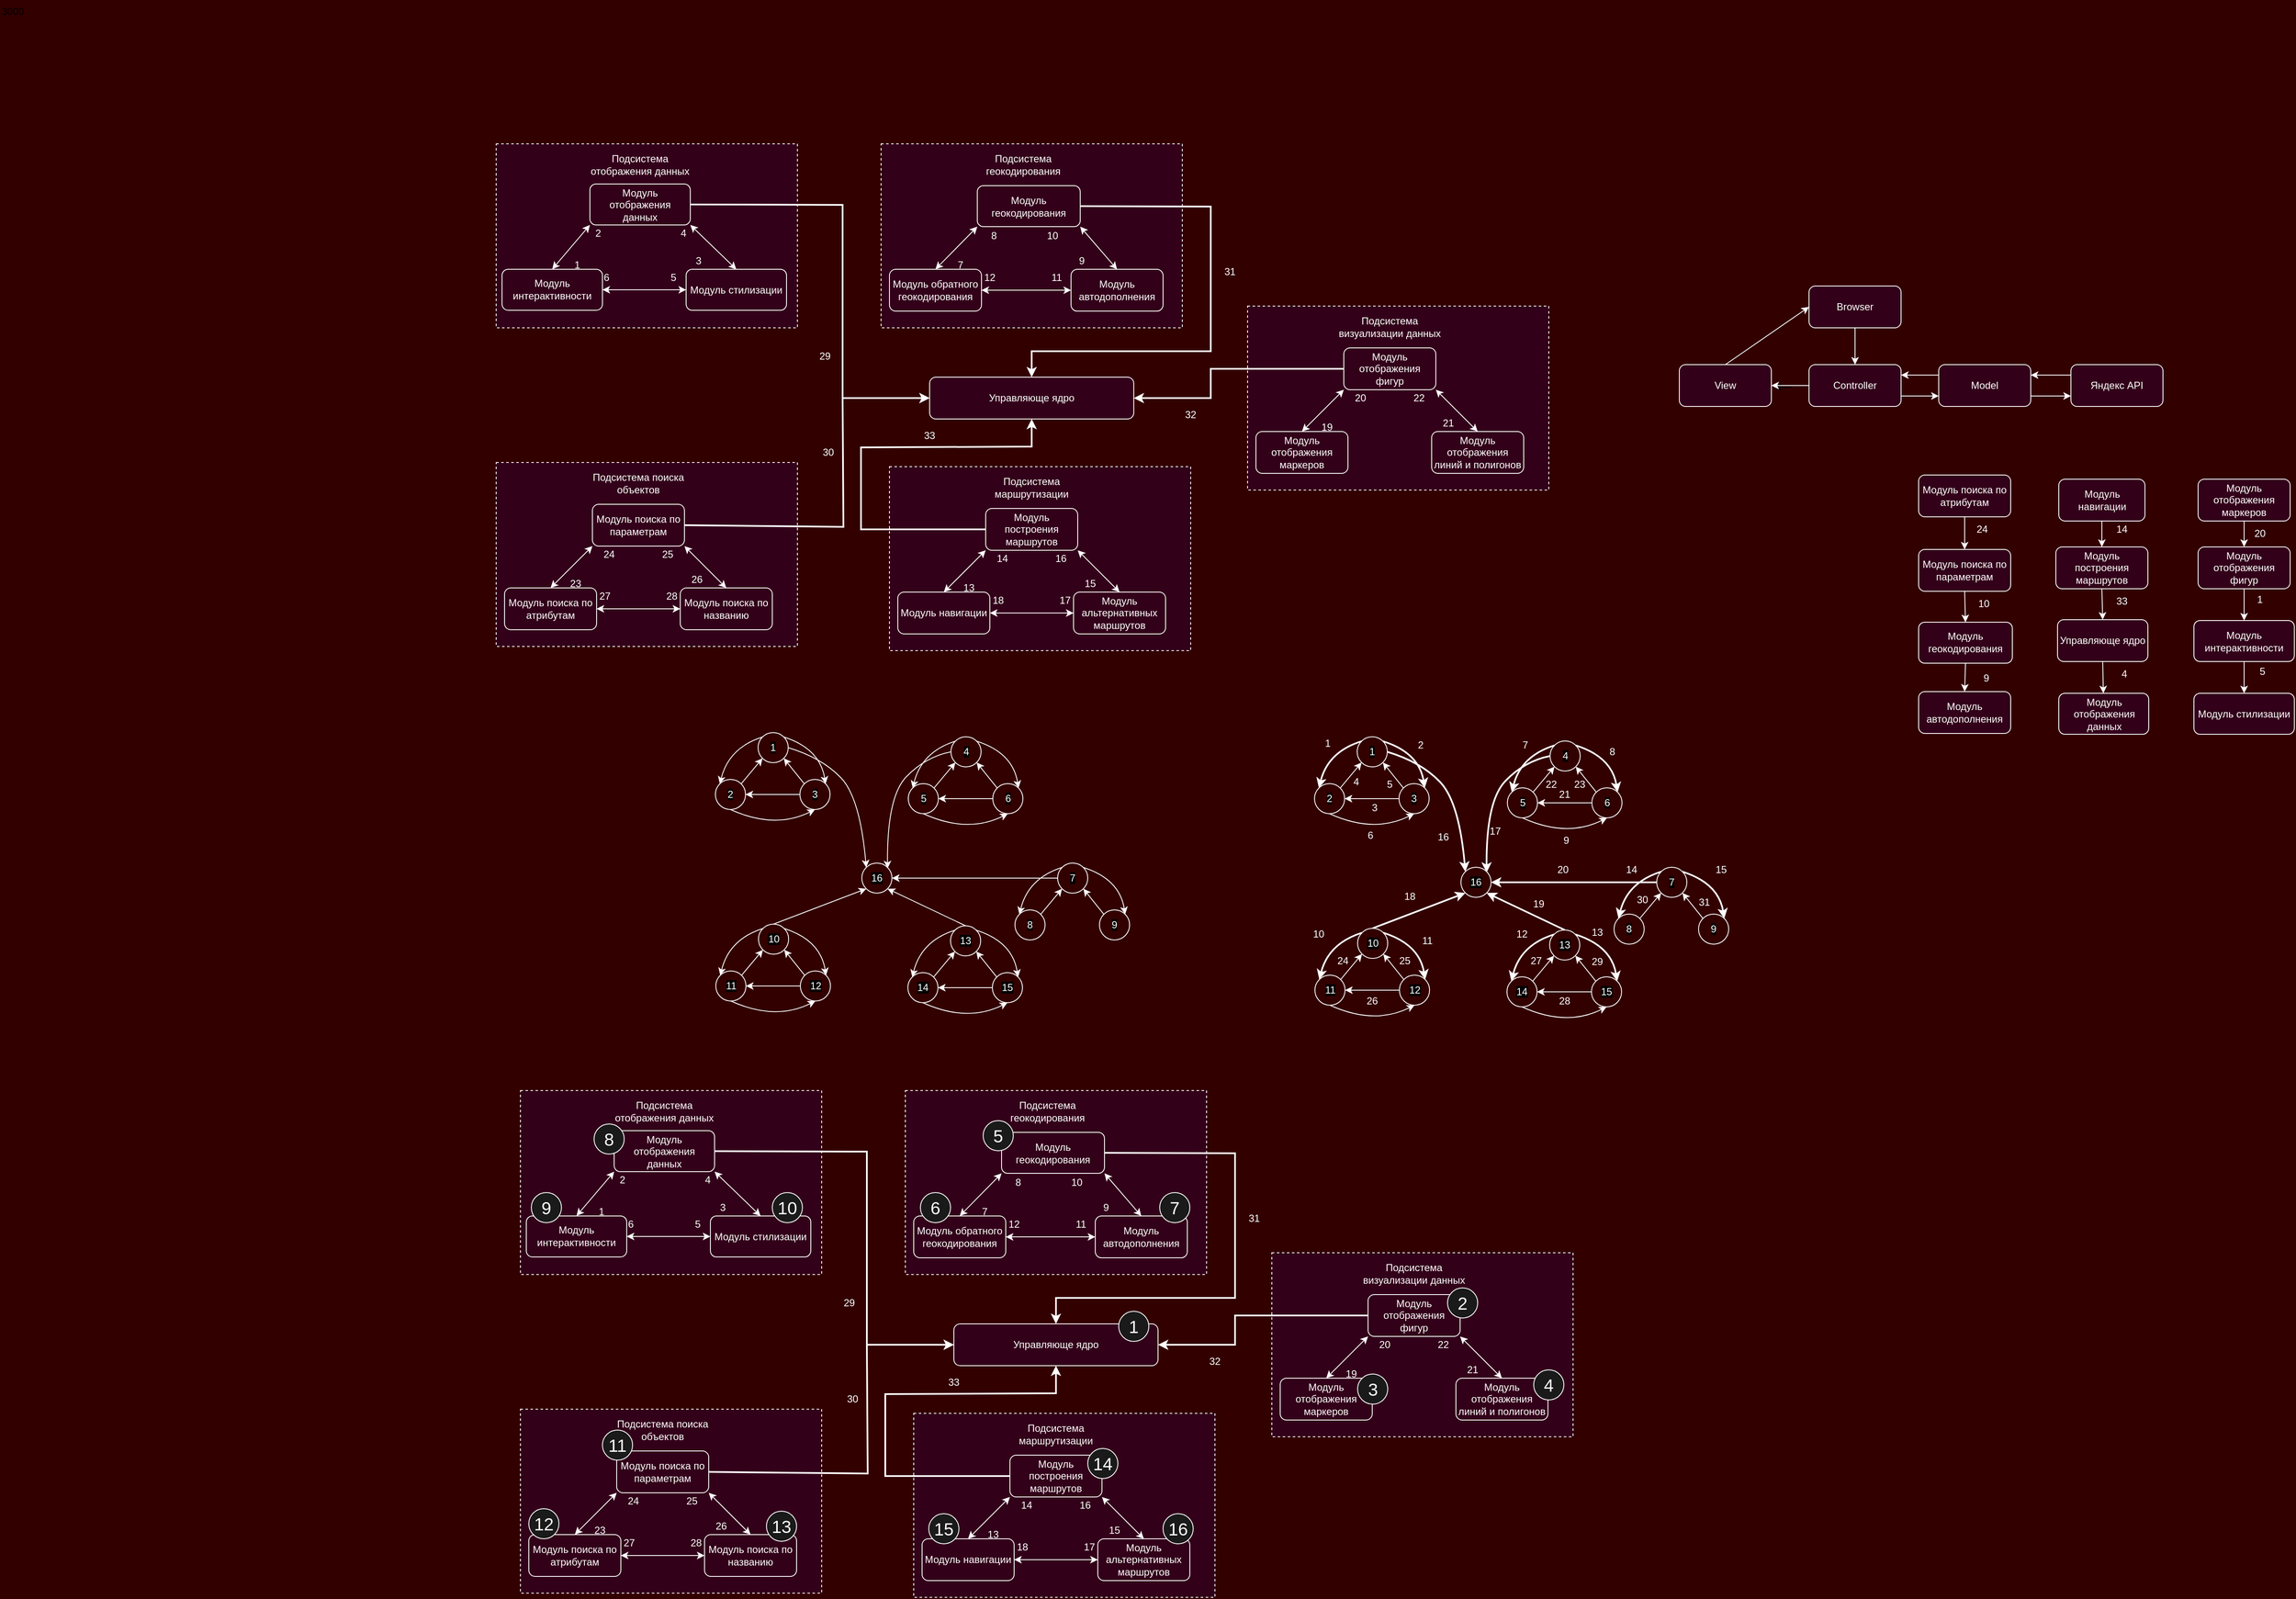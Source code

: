 <mxfile version="23.1.5" type="github">
  <diagram name="Страница — 1" id="5i1mLzlN07jmrmbTKN8E">
    <mxGraphModel dx="1567" dy="562" grid="0" gridSize="2" guides="1" tooltips="1" connect="1" arrows="1" fold="1" page="1" pageScale="1" pageWidth="300000" pageHeight="300000" background="#330000" math="0" shadow="0">
      <root>
        <mxCell id="0" />
        <mxCell id="1" parent="0" />
        <mxCell id="a494tXdaxEgdpBk0lXqR-2" value="" style="rounded=0;whiteSpace=wrap;html=1;labelBackgroundColor=none;fillColor=#33001A;strokeColor=#FFFFFF;fontColor=#FFFFFF;dashed=1;" parent="1" vertex="1">
          <mxGeometry x="772" y="334" width="360" height="220" as="geometry" />
        </mxCell>
        <mxCell id="a494tXdaxEgdpBk0lXqR-33" value="Подсистема отображения данных" style="text;strokeColor=none;align=center;fillColor=none;html=1;verticalAlign=middle;whiteSpace=wrap;rounded=0;labelBackgroundColor=none;fontColor=#FFFFFF;" parent="1" vertex="1">
          <mxGeometry x="879" y="344" width="130" height="30" as="geometry" />
        </mxCell>
        <mxCell id="a494tXdaxEgdpBk0lXqR-49" value="" style="endArrow=classic;startArrow=classic;rounded=0;entryX=0;entryY=1;entryDx=0;entryDy=0;exitX=0.5;exitY=0;exitDx=0;exitDy=0;strokeColor=#FFFFFF;targetPerimeterSpacing=2;sourcePerimeterSpacing=2;labelPosition=left;verticalLabelPosition=top;align=right;verticalAlign=bottom;html=1;" parent="1" source="a494tXdaxEgdpBk0lXqR-118" target="a494tXdaxEgdpBk0lXqR-117" edge="1">
          <mxGeometry width="50" height="50" relative="1" as="geometry">
            <mxPoint x="839" y="484" as="sourcePoint" />
            <mxPoint x="904.582" y="426.435" as="targetPoint" />
            <Array as="points" />
          </mxGeometry>
        </mxCell>
        <mxCell id="a494tXdaxEgdpBk0lXqR-51" value="1" style="text;html=1;strokeColor=none;fillColor=none;align=center;verticalAlign=middle;whiteSpace=wrap;rounded=0;fontColor=#FFFFFF;" parent="1" vertex="1">
          <mxGeometry x="854" y="469" width="30" height="20" as="geometry" />
        </mxCell>
        <mxCell id="a494tXdaxEgdpBk0lXqR-52" value="2" style="text;html=1;strokeColor=none;fillColor=none;align=center;verticalAlign=middle;whiteSpace=wrap;rounded=0;fontColor=#FFFFFF;" parent="1" vertex="1">
          <mxGeometry x="879" y="431" width="30" height="20" as="geometry" />
        </mxCell>
        <mxCell id="a494tXdaxEgdpBk0lXqR-53" value="" style="endArrow=classic;startArrow=classic;rounded=0;entryX=1;entryY=1;entryDx=0;entryDy=0;exitX=0.5;exitY=0;exitDx=0;exitDy=0;strokeColor=#FFFFFF;targetPerimeterSpacing=2;sourcePerimeterSpacing=2;labelPosition=left;verticalLabelPosition=top;align=right;verticalAlign=bottom;html=1;jumpStyle=none;" parent="1" source="a494tXdaxEgdpBk0lXqR-119" target="a494tXdaxEgdpBk0lXqR-117" edge="1">
          <mxGeometry width="50" height="50" relative="1" as="geometry">
            <mxPoint x="1049" y="484" as="sourcePoint" />
            <mxPoint x="983.418" y="426.435" as="targetPoint" />
            <Array as="points" />
          </mxGeometry>
        </mxCell>
        <mxCell id="a494tXdaxEgdpBk0lXqR-54" value="" style="endArrow=classic;startArrow=classic;rounded=0;exitX=0;exitY=0.5;exitDx=0;exitDy=0;strokeColor=#FFFFFF;targetPerimeterSpacing=2;sourcePerimeterSpacing=2;labelPosition=left;verticalLabelPosition=top;align=right;verticalAlign=bottom;html=1;entryX=1;entryY=0.5;entryDx=0;entryDy=0;" parent="1" source="a494tXdaxEgdpBk0lXqR-119" target="a494tXdaxEgdpBk0lXqR-118" edge="1">
          <mxGeometry width="50" height="50" relative="1" as="geometry">
            <mxPoint x="994" y="509" as="sourcePoint" />
            <mxPoint x="894.0" y="509" as="targetPoint" />
            <Array as="points" />
          </mxGeometry>
        </mxCell>
        <mxCell id="a494tXdaxEgdpBk0lXqR-55" value="4" style="text;html=1;strokeColor=none;fillColor=none;align=center;verticalAlign=middle;whiteSpace=wrap;rounded=0;fontColor=#FFFFFF;" parent="1" vertex="1">
          <mxGeometry x="981" y="431" width="30" height="20" as="geometry" />
        </mxCell>
        <mxCell id="a494tXdaxEgdpBk0lXqR-56" value="3" style="text;html=1;strokeColor=none;fillColor=none;align=center;verticalAlign=middle;whiteSpace=wrap;rounded=0;fontColor=#FFFFFF;" parent="1" vertex="1">
          <mxGeometry x="999" y="464" width="30" height="20" as="geometry" />
        </mxCell>
        <mxCell id="a494tXdaxEgdpBk0lXqR-57" value="6" style="text;html=1;strokeColor=none;fillColor=none;align=center;verticalAlign=middle;whiteSpace=wrap;rounded=0;fontColor=#FFFFFF;" parent="1" vertex="1">
          <mxGeometry x="889" y="484" width="30" height="20" as="geometry" />
        </mxCell>
        <mxCell id="a494tXdaxEgdpBk0lXqR-58" value="5" style="text;html=1;strokeColor=none;fillColor=none;align=center;verticalAlign=middle;whiteSpace=wrap;rounded=0;fontColor=#FFFFFF;" parent="1" vertex="1">
          <mxGeometry x="969" y="484" width="30" height="20" as="geometry" />
        </mxCell>
        <mxCell id="a494tXdaxEgdpBk0lXqR-60" value="" style="rounded=0;whiteSpace=wrap;html=1;labelBackgroundColor=none;fillColor=#33001A;strokeColor=#FFFFFF;fontColor=#FFFFFF;dashed=1;" parent="1" vertex="1">
          <mxGeometry x="1232" y="334" width="360" height="220" as="geometry" />
        </mxCell>
        <mxCell id="a494tXdaxEgdpBk0lXqR-61" value="Модуль геокодирования" style="rounded=1;whiteSpace=wrap;html=1;strokeColor=#FFFFFF;fillColor=#33001A;fontColor=#FFFFFF;" parent="1" vertex="1">
          <mxGeometry x="1347" y="384" width="123" height="49.05" as="geometry" />
        </mxCell>
        <mxCell id="a494tXdaxEgdpBk0lXqR-62" value="Подсистема геокодирования" style="text;strokeColor=none;align=center;fillColor=none;html=1;verticalAlign=middle;whiteSpace=wrap;rounded=0;labelBackgroundColor=none;fontColor=#FFFFFF;" parent="1" vertex="1">
          <mxGeometry x="1337" y="344" width="130" height="30" as="geometry" />
        </mxCell>
        <mxCell id="a494tXdaxEgdpBk0lXqR-63" value="Модуль обратного геокодирования" style="rounded=1;whiteSpace=wrap;html=1;strokeColor=#FFFFFF;fillColor=#33001A;fontColor=#FFFFFF;" parent="1" vertex="1">
          <mxGeometry x="1242" y="484" width="110" height="50" as="geometry" />
        </mxCell>
        <mxCell id="a494tXdaxEgdpBk0lXqR-64" value="Модуль автодополнения" style="rounded=1;whiteSpace=wrap;html=1;strokeColor=#FFFFFF;fillColor=#33001A;fontColor=#FFFFFF;" parent="1" vertex="1">
          <mxGeometry x="1459" y="484.05" width="110" height="50" as="geometry" />
        </mxCell>
        <mxCell id="a494tXdaxEgdpBk0lXqR-65" value="" style="endArrow=classic;startArrow=classic;rounded=0;entryX=0;entryY=1;entryDx=0;entryDy=0;exitX=0.5;exitY=0;exitDx=0;exitDy=0;strokeColor=#FFFFFF;targetPerimeterSpacing=2;sourcePerimeterSpacing=2;labelPosition=left;verticalLabelPosition=top;align=right;verticalAlign=bottom;html=1;" parent="1" source="a494tXdaxEgdpBk0lXqR-63" target="a494tXdaxEgdpBk0lXqR-61" edge="1">
          <mxGeometry width="50" height="50" relative="1" as="geometry">
            <mxPoint x="1542" y="564" as="sourcePoint" />
            <mxPoint x="1592" y="514" as="targetPoint" />
            <Array as="points" />
          </mxGeometry>
        </mxCell>
        <mxCell id="a494tXdaxEgdpBk0lXqR-66" value="7" style="text;html=1;strokeColor=none;fillColor=none;align=center;verticalAlign=middle;whiteSpace=wrap;rounded=0;fontColor=#FFFFFF;" parent="1" vertex="1">
          <mxGeometry x="1312" y="469" width="30" height="20" as="geometry" />
        </mxCell>
        <mxCell id="a494tXdaxEgdpBk0lXqR-67" value="8" style="text;html=1;strokeColor=none;fillColor=none;align=center;verticalAlign=middle;whiteSpace=wrap;rounded=0;fontColor=#FFFFFF;" parent="1" vertex="1">
          <mxGeometry x="1352" y="434" width="30" height="20" as="geometry" />
        </mxCell>
        <mxCell id="a494tXdaxEgdpBk0lXqR-68" value="" style="endArrow=classic;startArrow=classic;rounded=0;entryX=1;entryY=1;entryDx=0;entryDy=0;exitX=0.5;exitY=0;exitDx=0;exitDy=0;strokeColor=#FFFFFF;targetPerimeterSpacing=2;sourcePerimeterSpacing=2;labelPosition=left;verticalLabelPosition=top;align=right;verticalAlign=bottom;html=1;jumpStyle=none;" parent="1" source="a494tXdaxEgdpBk0lXqR-64" target="a494tXdaxEgdpBk0lXqR-61" edge="1">
          <mxGeometry width="50" height="50" relative="1" as="geometry">
            <mxPoint x="1312" y="494" as="sourcePoint" />
            <mxPoint x="1392" y="474" as="targetPoint" />
            <Array as="points" />
          </mxGeometry>
        </mxCell>
        <mxCell id="a494tXdaxEgdpBk0lXqR-69" value="" style="endArrow=classic;startArrow=classic;rounded=0;exitX=0;exitY=0.5;exitDx=0;exitDy=0;strokeColor=#FFFFFF;targetPerimeterSpacing=2;sourcePerimeterSpacing=2;labelPosition=left;verticalLabelPosition=top;align=right;verticalAlign=bottom;html=1;entryX=1;entryY=0.5;entryDx=0;entryDy=0;" parent="1" source="a494tXdaxEgdpBk0lXqR-64" target="a494tXdaxEgdpBk0lXqR-63" edge="1">
          <mxGeometry width="50" height="50" relative="1" as="geometry">
            <mxPoint x="1474" y="489" as="sourcePoint" />
            <mxPoint x="1382" y="469" as="targetPoint" />
            <Array as="points" />
          </mxGeometry>
        </mxCell>
        <mxCell id="a494tXdaxEgdpBk0lXqR-70" value="10" style="text;html=1;strokeColor=none;fillColor=none;align=center;verticalAlign=middle;whiteSpace=wrap;rounded=0;fontColor=#FFFFFF;" parent="1" vertex="1">
          <mxGeometry x="1422" y="434" width="30" height="20" as="geometry" />
        </mxCell>
        <mxCell id="a494tXdaxEgdpBk0lXqR-71" value="9" style="text;html=1;strokeColor=none;fillColor=none;align=center;verticalAlign=middle;whiteSpace=wrap;rounded=0;fontColor=#FFFFFF;" parent="1" vertex="1">
          <mxGeometry x="1457" y="464" width="30" height="20" as="geometry" />
        </mxCell>
        <mxCell id="a494tXdaxEgdpBk0lXqR-72" value="12" style="text;html=1;strokeColor=none;fillColor=none;align=center;verticalAlign=middle;whiteSpace=wrap;rounded=0;fontColor=#FFFFFF;" parent="1" vertex="1">
          <mxGeometry x="1347" y="484" width="30" height="20" as="geometry" />
        </mxCell>
        <mxCell id="a494tXdaxEgdpBk0lXqR-73" value="11" style="text;html=1;strokeColor=none;fillColor=none;align=center;verticalAlign=middle;whiteSpace=wrap;rounded=0;fontColor=#FFFFFF;" parent="1" vertex="1">
          <mxGeometry x="1427" y="484" width="30" height="20" as="geometry" />
        </mxCell>
        <mxCell id="a494tXdaxEgdpBk0lXqR-74" value="" style="rounded=0;whiteSpace=wrap;html=1;labelBackgroundColor=none;fillColor=#33001A;strokeColor=#FFFFFF;fontColor=#FFFFFF;dashed=1;" parent="1" vertex="1">
          <mxGeometry x="1242" y="720" width="360" height="220" as="geometry" />
        </mxCell>
        <mxCell id="a494tXdaxEgdpBk0lXqR-75" value="Модуль построения маршрутов" style="rounded=1;whiteSpace=wrap;html=1;strokeColor=#FFFFFF;fillColor=#33001A;fontColor=#FFFFFF;" parent="1" vertex="1">
          <mxGeometry x="1357" y="770" width="110" height="50" as="geometry" />
        </mxCell>
        <mxCell id="a494tXdaxEgdpBk0lXqR-76" value="Подсистема маршрутизации" style="text;strokeColor=none;align=center;fillColor=none;html=1;verticalAlign=middle;whiteSpace=wrap;rounded=0;labelBackgroundColor=none;fontColor=#FFFFFF;" parent="1" vertex="1">
          <mxGeometry x="1347" y="730" width="130" height="30" as="geometry" />
        </mxCell>
        <mxCell id="a494tXdaxEgdpBk0lXqR-77" value="Модуль навигации" style="rounded=1;whiteSpace=wrap;html=1;strokeColor=#FFFFFF;fillColor=#33001A;fontColor=#FFFFFF;" parent="1" vertex="1">
          <mxGeometry x="1252" y="870" width="110" height="50" as="geometry" />
        </mxCell>
        <mxCell id="a494tXdaxEgdpBk0lXqR-78" value="Модуль альтернативных маршрутов" style="rounded=1;whiteSpace=wrap;html=1;strokeColor=#FFFFFF;fillColor=#33001A;fontColor=#FFFFFF;" parent="1" vertex="1">
          <mxGeometry x="1462" y="870" width="110" height="50" as="geometry" />
        </mxCell>
        <mxCell id="a494tXdaxEgdpBk0lXqR-79" value="" style="endArrow=classic;startArrow=classic;rounded=0;entryX=0;entryY=1;entryDx=0;entryDy=0;exitX=0.5;exitY=0;exitDx=0;exitDy=0;strokeColor=#FFFFFF;targetPerimeterSpacing=2;sourcePerimeterSpacing=2;labelPosition=left;verticalLabelPosition=top;align=right;verticalAlign=bottom;html=1;" parent="1" source="a494tXdaxEgdpBk0lXqR-77" target="a494tXdaxEgdpBk0lXqR-75" edge="1">
          <mxGeometry width="50" height="50" relative="1" as="geometry">
            <mxPoint x="1552" y="950" as="sourcePoint" />
            <mxPoint x="1602" y="900" as="targetPoint" />
            <Array as="points" />
          </mxGeometry>
        </mxCell>
        <mxCell id="a494tXdaxEgdpBk0lXqR-80" value="13" style="text;html=1;strokeColor=none;fillColor=none;align=center;verticalAlign=middle;whiteSpace=wrap;rounded=0;fontColor=#FFFFFF;" parent="1" vertex="1">
          <mxGeometry x="1322" y="855" width="30" height="20" as="geometry" />
        </mxCell>
        <mxCell id="a494tXdaxEgdpBk0lXqR-81" value="14" style="text;html=1;strokeColor=none;fillColor=none;align=center;verticalAlign=middle;whiteSpace=wrap;rounded=0;fontColor=#FFFFFF;" parent="1" vertex="1">
          <mxGeometry x="1362" y="820" width="30" height="20" as="geometry" />
        </mxCell>
        <mxCell id="a494tXdaxEgdpBk0lXqR-82" value="" style="endArrow=classic;startArrow=classic;rounded=0;entryX=1;entryY=1;entryDx=0;entryDy=0;exitX=0.5;exitY=0;exitDx=0;exitDy=0;strokeColor=#FFFFFF;targetPerimeterSpacing=2;sourcePerimeterSpacing=2;labelPosition=left;verticalLabelPosition=top;align=right;verticalAlign=bottom;html=1;jumpStyle=none;" parent="1" source="a494tXdaxEgdpBk0lXqR-78" target="a494tXdaxEgdpBk0lXqR-75" edge="1">
          <mxGeometry width="50" height="50" relative="1" as="geometry">
            <mxPoint x="1322" y="880" as="sourcePoint" />
            <mxPoint x="1402" y="860" as="targetPoint" />
            <Array as="points" />
          </mxGeometry>
        </mxCell>
        <mxCell id="a494tXdaxEgdpBk0lXqR-83" value="" style="endArrow=classic;startArrow=classic;rounded=0;exitX=0;exitY=0.5;exitDx=0;exitDy=0;strokeColor=#FFFFFF;targetPerimeterSpacing=2;sourcePerimeterSpacing=2;labelPosition=left;verticalLabelPosition=top;align=right;verticalAlign=bottom;html=1;entryX=1;entryY=0.5;entryDx=0;entryDy=0;" parent="1" source="a494tXdaxEgdpBk0lXqR-78" target="a494tXdaxEgdpBk0lXqR-77" edge="1">
          <mxGeometry width="50" height="50" relative="1" as="geometry">
            <mxPoint x="1484" y="875" as="sourcePoint" />
            <mxPoint x="1392" y="855" as="targetPoint" />
            <Array as="points" />
          </mxGeometry>
        </mxCell>
        <mxCell id="a494tXdaxEgdpBk0lXqR-84" value="16" style="text;html=1;strokeColor=none;fillColor=none;align=center;verticalAlign=middle;whiteSpace=wrap;rounded=0;fontColor=#FFFFFF;" parent="1" vertex="1">
          <mxGeometry x="1432" y="820" width="30" height="20" as="geometry" />
        </mxCell>
        <mxCell id="a494tXdaxEgdpBk0lXqR-85" value="15" style="text;html=1;strokeColor=none;fillColor=none;align=center;verticalAlign=middle;whiteSpace=wrap;rounded=0;fontColor=#FFFFFF;" parent="1" vertex="1">
          <mxGeometry x="1467" y="850" width="30" height="20" as="geometry" />
        </mxCell>
        <mxCell id="a494tXdaxEgdpBk0lXqR-86" value="18" style="text;html=1;strokeColor=none;fillColor=none;align=center;verticalAlign=middle;whiteSpace=wrap;rounded=0;fontColor=#FFFFFF;" parent="1" vertex="1">
          <mxGeometry x="1357" y="870" width="30" height="20" as="geometry" />
        </mxCell>
        <mxCell id="a494tXdaxEgdpBk0lXqR-87" value="17" style="text;html=1;strokeColor=none;fillColor=none;align=center;verticalAlign=middle;whiteSpace=wrap;rounded=0;fontColor=#FFFFFF;" parent="1" vertex="1">
          <mxGeometry x="1437" y="870" width="30" height="20" as="geometry" />
        </mxCell>
        <mxCell id="a494tXdaxEgdpBk0lXqR-88" value="" style="rounded=0;whiteSpace=wrap;html=1;labelBackgroundColor=none;fillColor=#33001A;strokeColor=#FFFFFF;fontColor=#FFFFFF;dashed=1;" parent="1" vertex="1">
          <mxGeometry x="1670" y="528" width="360" height="220" as="geometry" />
        </mxCell>
        <mxCell id="a494tXdaxEgdpBk0lXqR-89" value="Модуль отображения фигур" style="rounded=1;whiteSpace=wrap;html=1;strokeColor=#FFFFFF;fillColor=#33001A;fontColor=#FFFFFF;" parent="1" vertex="1">
          <mxGeometry x="1785" y="578" width="110" height="50" as="geometry" />
        </mxCell>
        <mxCell id="a494tXdaxEgdpBk0lXqR-90" value="Подсистема визуализации данных" style="text;strokeColor=none;align=center;fillColor=none;html=1;verticalAlign=middle;whiteSpace=wrap;rounded=0;labelBackgroundColor=none;fontColor=#FFFFFF;" parent="1" vertex="1">
          <mxGeometry x="1775" y="538" width="130" height="30" as="geometry" />
        </mxCell>
        <mxCell id="a494tXdaxEgdpBk0lXqR-91" value="Модуль отображения маркеров" style="rounded=1;whiteSpace=wrap;html=1;strokeColor=#FFFFFF;fillColor=#33001A;fontColor=#FFFFFF;" parent="1" vertex="1">
          <mxGeometry x="1680" y="678" width="110" height="50" as="geometry" />
        </mxCell>
        <mxCell id="a494tXdaxEgdpBk0lXqR-92" value="Модуль отображения линий и полигонов" style="rounded=1;whiteSpace=wrap;html=1;strokeColor=#FFFFFF;fillColor=#33001A;fontColor=#FFFFFF;" parent="1" vertex="1">
          <mxGeometry x="1890" y="678" width="110" height="50" as="geometry" />
        </mxCell>
        <mxCell id="a494tXdaxEgdpBk0lXqR-93" value="" style="endArrow=classic;startArrow=classic;rounded=0;entryX=0;entryY=1;entryDx=0;entryDy=0;exitX=0.5;exitY=0;exitDx=0;exitDy=0;strokeColor=#FFFFFF;targetPerimeterSpacing=2;sourcePerimeterSpacing=2;labelPosition=left;verticalLabelPosition=top;align=right;verticalAlign=bottom;html=1;" parent="1" source="a494tXdaxEgdpBk0lXqR-91" target="a494tXdaxEgdpBk0lXqR-89" edge="1">
          <mxGeometry width="50" height="50" relative="1" as="geometry">
            <mxPoint x="1980" y="758" as="sourcePoint" />
            <mxPoint x="2030" y="708" as="targetPoint" />
            <Array as="points" />
          </mxGeometry>
        </mxCell>
        <mxCell id="a494tXdaxEgdpBk0lXqR-94" value="19" style="text;html=1;strokeColor=none;fillColor=none;align=center;verticalAlign=middle;whiteSpace=wrap;rounded=0;fontColor=#FFFFFF;" parent="1" vertex="1">
          <mxGeometry x="1750" y="663" width="30" height="20" as="geometry" />
        </mxCell>
        <mxCell id="a494tXdaxEgdpBk0lXqR-95" value="20" style="text;html=1;strokeColor=none;fillColor=none;align=center;verticalAlign=middle;whiteSpace=wrap;rounded=0;fontColor=#FFFFFF;" parent="1" vertex="1">
          <mxGeometry x="1790" y="628" width="30" height="20" as="geometry" />
        </mxCell>
        <mxCell id="a494tXdaxEgdpBk0lXqR-96" value="" style="endArrow=classic;startArrow=classic;rounded=0;entryX=1;entryY=1;entryDx=0;entryDy=0;exitX=0.5;exitY=0;exitDx=0;exitDy=0;strokeColor=#FFFFFF;targetPerimeterSpacing=2;sourcePerimeterSpacing=2;labelPosition=left;verticalLabelPosition=top;align=right;verticalAlign=bottom;html=1;jumpStyle=none;" parent="1" source="a494tXdaxEgdpBk0lXqR-92" target="a494tXdaxEgdpBk0lXqR-89" edge="1">
          <mxGeometry width="50" height="50" relative="1" as="geometry">
            <mxPoint x="1750" y="688" as="sourcePoint" />
            <mxPoint x="1830" y="668" as="targetPoint" />
            <Array as="points" />
          </mxGeometry>
        </mxCell>
        <mxCell id="a494tXdaxEgdpBk0lXqR-98" value="22" style="text;html=1;strokeColor=none;fillColor=none;align=center;verticalAlign=middle;whiteSpace=wrap;rounded=0;fontColor=#FFFFFF;" parent="1" vertex="1">
          <mxGeometry x="1860" y="628" width="30" height="20" as="geometry" />
        </mxCell>
        <mxCell id="a494tXdaxEgdpBk0lXqR-99" value="21" style="text;html=1;strokeColor=none;fillColor=none;align=center;verticalAlign=middle;whiteSpace=wrap;rounded=0;fontColor=#FFFFFF;" parent="1" vertex="1">
          <mxGeometry x="1895" y="658" width="30" height="20" as="geometry" />
        </mxCell>
        <mxCell id="a494tXdaxEgdpBk0lXqR-103" value="" style="rounded=0;whiteSpace=wrap;html=1;labelBackgroundColor=none;fillColor=#33001A;strokeColor=#FFFFFF;fontColor=#FFFFFF;dashed=1;" parent="1" vertex="1">
          <mxGeometry x="772" y="715" width="360" height="220" as="geometry" />
        </mxCell>
        <mxCell id="a494tXdaxEgdpBk0lXqR-104" value="Модуль поиска по параметрам" style="rounded=1;whiteSpace=wrap;html=1;strokeColor=#FFFFFF;fillColor=#33001A;fontColor=#FFFFFF;" parent="1" vertex="1">
          <mxGeometry x="887" y="765" width="110" height="50" as="geometry" />
        </mxCell>
        <mxCell id="a494tXdaxEgdpBk0lXqR-105" value="Подсистема поиска объектов" style="text;strokeColor=none;align=center;fillColor=none;html=1;verticalAlign=middle;whiteSpace=wrap;rounded=0;labelBackgroundColor=none;fontColor=#FFFFFF;" parent="1" vertex="1">
          <mxGeometry x="877" y="725" width="130" height="30" as="geometry" />
        </mxCell>
        <mxCell id="a494tXdaxEgdpBk0lXqR-106" value="Модуль поиска по атрибутам" style="rounded=1;whiteSpace=wrap;html=1;strokeColor=#FFFFFF;fillColor=#33001A;fontColor=#FFFFFF;" parent="1" vertex="1">
          <mxGeometry x="782" y="865" width="110" height="50" as="geometry" />
        </mxCell>
        <mxCell id="a494tXdaxEgdpBk0lXqR-107" value="Модуль поиска по названию" style="rounded=1;whiteSpace=wrap;html=1;strokeColor=#FFFFFF;fillColor=#33001A;fontColor=#FFFFFF;" parent="1" vertex="1">
          <mxGeometry x="992" y="865" width="110" height="50" as="geometry" />
        </mxCell>
        <mxCell id="a494tXdaxEgdpBk0lXqR-108" value="" style="endArrow=classic;startArrow=classic;rounded=0;entryX=0;entryY=1;entryDx=0;entryDy=0;exitX=0.5;exitY=0;exitDx=0;exitDy=0;strokeColor=#FFFFFF;targetPerimeterSpacing=2;sourcePerimeterSpacing=2;labelPosition=left;verticalLabelPosition=top;align=right;verticalAlign=bottom;html=1;" parent="1" source="a494tXdaxEgdpBk0lXqR-106" target="a494tXdaxEgdpBk0lXqR-104" edge="1">
          <mxGeometry width="50" height="50" relative="1" as="geometry">
            <mxPoint x="1082" y="945" as="sourcePoint" />
            <mxPoint x="1132" y="895" as="targetPoint" />
            <Array as="points" />
          </mxGeometry>
        </mxCell>
        <mxCell id="a494tXdaxEgdpBk0lXqR-109" value="23" style="text;html=1;strokeColor=none;fillColor=none;align=center;verticalAlign=middle;whiteSpace=wrap;rounded=0;fontColor=#FFFFFF;" parent="1" vertex="1">
          <mxGeometry x="852" y="850" width="30" height="20" as="geometry" />
        </mxCell>
        <mxCell id="a494tXdaxEgdpBk0lXqR-110" value="24" style="text;html=1;strokeColor=none;fillColor=none;align=center;verticalAlign=middle;whiteSpace=wrap;rounded=0;fontColor=#FFFFFF;" parent="1" vertex="1">
          <mxGeometry x="892" y="815" width="30" height="20" as="geometry" />
        </mxCell>
        <mxCell id="a494tXdaxEgdpBk0lXqR-111" value="" style="endArrow=classic;startArrow=classic;rounded=0;entryX=1;entryY=1;entryDx=0;entryDy=0;exitX=0.5;exitY=0;exitDx=0;exitDy=0;strokeColor=#FFFFFF;targetPerimeterSpacing=2;sourcePerimeterSpacing=2;labelPosition=left;verticalLabelPosition=top;align=right;verticalAlign=bottom;html=1;jumpStyle=none;" parent="1" source="a494tXdaxEgdpBk0lXqR-107" target="a494tXdaxEgdpBk0lXqR-104" edge="1">
          <mxGeometry width="50" height="50" relative="1" as="geometry">
            <mxPoint x="852" y="875" as="sourcePoint" />
            <mxPoint x="932" y="855" as="targetPoint" />
            <Array as="points" />
          </mxGeometry>
        </mxCell>
        <mxCell id="a494tXdaxEgdpBk0lXqR-112" value="" style="endArrow=classic;startArrow=classic;rounded=0;exitX=0;exitY=0.5;exitDx=0;exitDy=0;strokeColor=#FFFFFF;targetPerimeterSpacing=2;sourcePerimeterSpacing=2;labelPosition=left;verticalLabelPosition=top;align=right;verticalAlign=bottom;html=1;entryX=1;entryY=0.5;entryDx=0;entryDy=0;" parent="1" source="a494tXdaxEgdpBk0lXqR-107" target="a494tXdaxEgdpBk0lXqR-106" edge="1">
          <mxGeometry width="50" height="50" relative="1" as="geometry">
            <mxPoint x="1014" y="870" as="sourcePoint" />
            <mxPoint x="922" y="850" as="targetPoint" />
            <Array as="points" />
          </mxGeometry>
        </mxCell>
        <mxCell id="a494tXdaxEgdpBk0lXqR-113" value="25" style="text;html=1;strokeColor=none;fillColor=none;align=center;verticalAlign=middle;whiteSpace=wrap;rounded=0;fontColor=#FFFFFF;" parent="1" vertex="1">
          <mxGeometry x="962" y="815" width="30" height="20" as="geometry" />
        </mxCell>
        <mxCell id="a494tXdaxEgdpBk0lXqR-114" value="26" style="text;html=1;strokeColor=none;fillColor=none;align=center;verticalAlign=middle;whiteSpace=wrap;rounded=0;fontColor=#FFFFFF;" parent="1" vertex="1">
          <mxGeometry x="997" y="845" width="30" height="20" as="geometry" />
        </mxCell>
        <mxCell id="a494tXdaxEgdpBk0lXqR-115" value="27" style="text;html=1;strokeColor=none;fillColor=none;align=center;verticalAlign=middle;whiteSpace=wrap;rounded=0;fontColor=#FFFFFF;" parent="1" vertex="1">
          <mxGeometry x="887" y="865" width="30" height="20" as="geometry" />
        </mxCell>
        <mxCell id="a494tXdaxEgdpBk0lXqR-116" value="28" style="text;html=1;strokeColor=none;fillColor=none;align=center;verticalAlign=middle;whiteSpace=wrap;rounded=0;fontColor=#FFFFFF;" parent="1" vertex="1">
          <mxGeometry x="967" y="865" width="30" height="20" as="geometry" />
        </mxCell>
        <mxCell id="a494tXdaxEgdpBk0lXqR-117" value="Модуль отображения данных" style="rounded=1;whiteSpace=wrap;html=1;strokeColor=#FFFFFF;fillColor=#33001A;fontColor=#FFFFFF;" parent="1" vertex="1">
          <mxGeometry x="884" y="382" width="120" height="49" as="geometry" />
        </mxCell>
        <mxCell id="a494tXdaxEgdpBk0lXqR-118" value="Модуль интерактивности" style="rounded=1;whiteSpace=wrap;html=1;strokeColor=#FFFFFF;fillColor=#33001A;fontColor=#FFFFFF;" parent="1" vertex="1">
          <mxGeometry x="779" y="483.95" width="120" height="49" as="geometry" />
        </mxCell>
        <mxCell id="a494tXdaxEgdpBk0lXqR-119" value="Модуль стилизации" style="rounded=1;whiteSpace=wrap;html=1;strokeColor=#FFFFFF;fillColor=#33001A;fontColor=#FFFFFF;" parent="1" vertex="1">
          <mxGeometry x="999" y="484" width="120" height="49" as="geometry" />
        </mxCell>
        <mxCell id="a494tXdaxEgdpBk0lXqR-121" value="Управляюще ядро" style="rounded=1;whiteSpace=wrap;html=1;strokeColor=#FFFFFF;fillColor=#33001A;fontColor=#FFFFFF;" parent="1" vertex="1">
          <mxGeometry x="1290" y="613" width="244" height="50" as="geometry" />
        </mxCell>
        <mxCell id="a494tXdaxEgdpBk0lXqR-122" value="3000" style="text;whiteSpace=wrap;" parent="1" vertex="1">
          <mxGeometry x="179.444" y="162.222" width="47" height="28" as="geometry" />
        </mxCell>
        <mxCell id="a494tXdaxEgdpBk0lXqR-125" value="" style="endArrow=classic;html=1;rounded=0;strokeColor=#FFFFFF;exitX=1;exitY=0.5;exitDx=0;exitDy=0;entryX=0;entryY=0.5;entryDx=0;entryDy=0;strokeWidth=2;" parent="1" source="a494tXdaxEgdpBk0lXqR-117" target="a494tXdaxEgdpBk0lXqR-121" edge="1">
          <mxGeometry width="50" height="50" relative="1" as="geometry">
            <mxPoint x="1155" y="626" as="sourcePoint" />
            <mxPoint x="1186" y="645" as="targetPoint" />
            <Array as="points">
              <mxPoint x="1186" y="407" />
              <mxPoint x="1186" y="638" />
            </Array>
          </mxGeometry>
        </mxCell>
        <mxCell id="a494tXdaxEgdpBk0lXqR-126" value="" style="endArrow=classic;html=1;rounded=0;strokeColor=#FFFFFF;strokeWidth=2;exitX=1;exitY=0.5;exitDx=0;exitDy=0;entryX=0.5;entryY=0;entryDx=0;entryDy=0;" parent="1" source="a494tXdaxEgdpBk0lXqR-61" target="a494tXdaxEgdpBk0lXqR-121" edge="1">
          <mxGeometry width="50" height="50" relative="1" as="geometry">
            <mxPoint x="1630" y="340" as="sourcePoint" />
            <mxPoint x="1400" y="582" as="targetPoint" />
            <Array as="points">
              <mxPoint x="1626" y="409" />
              <mxPoint x="1626" y="582" />
              <mxPoint x="1412" y="582" />
            </Array>
          </mxGeometry>
        </mxCell>
        <mxCell id="a494tXdaxEgdpBk0lXqR-127" value="" style="endArrow=classic;html=1;rounded=0;strokeColor=#FFFFFF;exitX=0;exitY=0.5;exitDx=0;exitDy=0;entryX=1;entryY=0.5;entryDx=0;entryDy=0;strokeWidth=2;" parent="1" source="a494tXdaxEgdpBk0lXqR-89" target="a494tXdaxEgdpBk0lXqR-121" edge="1">
          <mxGeometry width="50" height="50" relative="1" as="geometry">
            <mxPoint x="1683" y="378.5" as="sourcePoint" />
            <mxPoint x="1969" y="609.5" as="targetPoint" />
            <Array as="points">
              <mxPoint x="1703" y="603" />
              <mxPoint x="1626" y="603" />
              <mxPoint x="1626" y="638" />
            </Array>
          </mxGeometry>
        </mxCell>
        <mxCell id="a494tXdaxEgdpBk0lXqR-128" value="" style="endArrow=classic;html=1;rounded=0;strokeColor=#FFFFFF;exitX=1;exitY=0.5;exitDx=0;exitDy=0;strokeWidth=2;entryX=0;entryY=0.5;entryDx=0;entryDy=0;" parent="1" source="a494tXdaxEgdpBk0lXqR-104" target="a494tXdaxEgdpBk0lXqR-121" edge="1">
          <mxGeometry width="50" height="50" relative="1" as="geometry">
            <mxPoint x="962" y="595" as="sourcePoint" />
            <mxPoint x="1280" y="634" as="targetPoint" />
            <Array as="points">
              <mxPoint x="1187" y="792" />
              <mxPoint x="1186" y="638" />
            </Array>
          </mxGeometry>
        </mxCell>
        <mxCell id="a494tXdaxEgdpBk0lXqR-129" value="" style="endArrow=classic;html=1;rounded=0;strokeColor=#FFFFFF;strokeWidth=2;entryX=0.5;entryY=1;entryDx=0;entryDy=0;" parent="1" source="a494tXdaxEgdpBk0lXqR-75" target="a494tXdaxEgdpBk0lXqR-121" edge="1">
          <mxGeometry width="50" height="50" relative="1" as="geometry">
            <mxPoint x="1064" y="843" as="sourcePoint" />
            <mxPoint x="1357" y="691" as="targetPoint" />
            <Array as="points">
              <mxPoint x="1208" y="795" />
              <mxPoint x="1208" y="697" />
              <mxPoint x="1412" y="696" />
            </Array>
          </mxGeometry>
        </mxCell>
        <mxCell id="a494tXdaxEgdpBk0lXqR-130" value="29" style="text;html=1;strokeColor=none;fillColor=none;align=center;verticalAlign=middle;whiteSpace=wrap;rounded=0;fontColor=#FFFFFF;" parent="1" vertex="1">
          <mxGeometry x="1150" y="578" width="30" height="20" as="geometry" />
        </mxCell>
        <mxCell id="a494tXdaxEgdpBk0lXqR-131" value="30" style="text;html=1;strokeColor=none;fillColor=none;align=center;verticalAlign=middle;whiteSpace=wrap;rounded=0;fontColor=#FFFFFF;" parent="1" vertex="1">
          <mxGeometry x="1154" y="693" width="30" height="20" as="geometry" />
        </mxCell>
        <mxCell id="a494tXdaxEgdpBk0lXqR-132" value="31" style="text;html=1;strokeColor=none;fillColor=none;align=center;verticalAlign=middle;whiteSpace=wrap;rounded=0;fontColor=#FFFFFF;" parent="1" vertex="1">
          <mxGeometry x="1634" y="477" width="30" height="20" as="geometry" />
        </mxCell>
        <mxCell id="a494tXdaxEgdpBk0lXqR-133" value="32" style="text;html=1;strokeColor=none;fillColor=none;align=center;verticalAlign=middle;whiteSpace=wrap;rounded=0;fontColor=#FFFFFF;" parent="1" vertex="1">
          <mxGeometry x="1587" y="648" width="30" height="20" as="geometry" />
        </mxCell>
        <mxCell id="a494tXdaxEgdpBk0lXqR-134" value="33" style="text;html=1;strokeColor=none;fillColor=none;align=center;verticalAlign=middle;whiteSpace=wrap;rounded=0;fontColor=#FFFFFF;" parent="1" vertex="1">
          <mxGeometry x="1275" y="673" width="30" height="20" as="geometry" />
        </mxCell>
        <mxCell id="LkRLXPlOQQedB5Yezab8-1" value="View" style="rounded=1;whiteSpace=wrap;html=1;strokeColor=#FFFFFF;fillColor=#33001A;fontColor=#FFFFFF;" parent="1" vertex="1">
          <mxGeometry x="2186" y="598" width="110" height="50" as="geometry" />
        </mxCell>
        <mxCell id="LkRLXPlOQQedB5Yezab8-3" value="Model" style="rounded=1;whiteSpace=wrap;html=1;strokeColor=#FFFFFF;fillColor=#33001A;fontColor=#FFFFFF;" parent="1" vertex="1">
          <mxGeometry x="2496" y="598" width="110" height="50" as="geometry" />
        </mxCell>
        <mxCell id="LkRLXPlOQQedB5Yezab8-9" style="edgeStyle=orthogonalEdgeStyle;rounded=0;orthogonalLoop=1;jettySize=auto;html=1;" parent="1" source="LkRLXPlOQQedB5Yezab8-4" edge="1">
          <mxGeometry relative="1" as="geometry">
            <mxPoint x="2299" y="624.8" as="targetPoint" />
          </mxGeometry>
        </mxCell>
        <mxCell id="LkRLXPlOQQedB5Yezab8-4" value="Controller" style="rounded=1;whiteSpace=wrap;html=1;strokeColor=#FFFFFF;fillColor=#33001A;fontColor=#FFFFFF;" parent="1" vertex="1">
          <mxGeometry x="2341" y="598" width="110" height="50" as="geometry" />
        </mxCell>
        <mxCell id="LkRLXPlOQQedB5Yezab8-7" value="" style="endArrow=classic;html=1;rounded=0;exitX=1;exitY=0.75;exitDx=0;exitDy=0;strokeColor=#FFFFFF;entryX=0;entryY=0.75;entryDx=0;entryDy=0;" parent="1" source="LkRLXPlOQQedB5Yezab8-4" target="LkRLXPlOQQedB5Yezab8-3" edge="1">
          <mxGeometry width="50" height="50" relative="1" as="geometry">
            <mxPoint x="2475" y="622.6" as="sourcePoint" />
            <mxPoint x="2537" y="622.6" as="targetPoint" />
          </mxGeometry>
        </mxCell>
        <mxCell id="LkRLXPlOQQedB5Yezab8-8" value="" style="endArrow=classic;html=1;rounded=0;strokeColor=#FFFFFF;entryX=1;entryY=0.5;entryDx=0;entryDy=0;" parent="1" source="LkRLXPlOQQedB5Yezab8-4" target="LkRLXPlOQQedB5Yezab8-1" edge="1">
          <mxGeometry width="50" height="50" relative="1" as="geometry">
            <mxPoint x="2269" y="623.2" as="sourcePoint" />
            <mxPoint x="2331" y="623.2" as="targetPoint" />
          </mxGeometry>
        </mxCell>
        <mxCell id="LkRLXPlOQQedB5Yezab8-10" value="" style="endArrow=classic;html=1;rounded=0;strokeColor=#FFFFFF;entryX=1;entryY=0.25;entryDx=0;entryDy=0;exitX=0;exitY=0.25;exitDx=0;exitDy=0;" parent="1" source="LkRLXPlOQQedB5Yezab8-3" target="LkRLXPlOQQedB5Yezab8-4" edge="1">
          <mxGeometry width="50" height="50" relative="1" as="geometry">
            <mxPoint x="2506" y="578" as="sourcePoint" />
            <mxPoint x="2461" y="578" as="targetPoint" />
          </mxGeometry>
        </mxCell>
        <mxCell id="LkRLXPlOQQedB5Yezab8-11" value="Browser" style="rounded=1;whiteSpace=wrap;html=1;strokeColor=#FFFFFF;fillColor=#33001A;fontColor=#FFFFFF;" parent="1" vertex="1">
          <mxGeometry x="2341" y="504" width="110" height="50" as="geometry" />
        </mxCell>
        <mxCell id="LkRLXPlOQQedB5Yezab8-12" value="" style="endArrow=classic;html=1;rounded=0;strokeColor=#FFFFFF;exitX=0.5;exitY=1;exitDx=0;exitDy=0;" parent="1" source="LkRLXPlOQQedB5Yezab8-11" target="LkRLXPlOQQedB5Yezab8-4" edge="1">
          <mxGeometry width="50" height="50" relative="1" as="geometry">
            <mxPoint x="2393" y="577.2" as="sourcePoint" />
            <mxPoint x="2348" y="577.2" as="targetPoint" />
          </mxGeometry>
        </mxCell>
        <mxCell id="LkRLXPlOQQedB5Yezab8-13" value="" style="endArrow=classic;html=1;rounded=0;strokeColor=#FFFFFF;entryX=0;entryY=0.5;entryDx=0;entryDy=0;exitX=0.5;exitY=0;exitDx=0;exitDy=0;" parent="1" source="LkRLXPlOQQedB5Yezab8-1" target="LkRLXPlOQQedB5Yezab8-11" edge="1">
          <mxGeometry width="50" height="50" relative="1" as="geometry">
            <mxPoint x="2544" y="538" as="sourcePoint" />
            <mxPoint x="2499" y="538" as="targetPoint" />
          </mxGeometry>
        </mxCell>
        <mxCell id="LkRLXPlOQQedB5Yezab8-15" value="Яндекс API" style="rounded=1;whiteSpace=wrap;html=1;strokeColor=#FFFFFF;fillColor=#33001A;fontColor=#FFFFFF;" parent="1" vertex="1">
          <mxGeometry x="2654" y="598" width="110" height="50" as="geometry" />
        </mxCell>
        <mxCell id="LkRLXPlOQQedB5Yezab8-16" value="" style="endArrow=classic;html=1;rounded=0;strokeColor=#FFFFFF;exitX=0;exitY=0.25;exitDx=0;exitDy=0;entryX=1;entryY=0.25;entryDx=0;entryDy=0;" parent="1" source="LkRLXPlOQQedB5Yezab8-15" target="LkRLXPlOQQedB5Yezab8-3" edge="1">
          <mxGeometry width="50" height="50" relative="1" as="geometry">
            <mxPoint x="2650" y="613" as="sourcePoint" />
            <mxPoint x="2622" y="588" as="targetPoint" />
          </mxGeometry>
        </mxCell>
        <mxCell id="LkRLXPlOQQedB5Yezab8-17" value="" style="endArrow=classic;html=1;rounded=0;exitX=1;exitY=0.75;exitDx=0;exitDy=0;strokeColor=#FFFFFF;entryX=0;entryY=0.75;entryDx=0;entryDy=0;" parent="1" source="LkRLXPlOQQedB5Yezab8-3" target="LkRLXPlOQQedB5Yezab8-15" edge="1">
          <mxGeometry width="50" height="50" relative="1" as="geometry">
            <mxPoint x="2617" y="631" as="sourcePoint" />
            <mxPoint x="2662" y="631" as="targetPoint" />
          </mxGeometry>
        </mxCell>
        <mxCell id="LkRLXPlOQQedB5Yezab8-18" value="&lt;span style=&quot;background-color: rgb(0, 0, 0);&quot;&gt;&lt;font style=&quot;font-size: 12px;&quot;&gt;1&lt;/font&gt;&lt;/span&gt;" style="ellipse;whiteSpace=wrap;html=1;aspect=fixed;fillColor=none;strokeColor=#FFFFFF;fillStyle=solid;gradientColor=none;fontColor=#FFFFFF;" parent="1" vertex="1">
          <mxGeometry x="1085" y="1038" width="36" height="36" as="geometry" />
        </mxCell>
        <mxCell id="LkRLXPlOQQedB5Yezab8-19" value="&lt;span style=&quot;background-color: rgb(0, 0, 0);&quot;&gt;&lt;font style=&quot;font-size: 12px;&quot;&gt;2&lt;/font&gt;&lt;/span&gt;" style="ellipse;whiteSpace=wrap;html=1;aspect=fixed;fillColor=none;strokeColor=#FFFFFF;fillStyle=solid;gradientColor=none;fontColor=#FFFFFF;" parent="1" vertex="1">
          <mxGeometry x="1034" y="1094" width="36" height="36" as="geometry" />
        </mxCell>
        <mxCell id="LkRLXPlOQQedB5Yezab8-36" value="&lt;span style=&quot;background-color: rgb(0, 0, 0);&quot;&gt;&lt;font style=&quot;font-size: 12px;&quot;&gt;3&lt;/font&gt;&lt;/span&gt;" style="ellipse;whiteSpace=wrap;html=1;aspect=fixed;fillColor=none;strokeColor=#FFFFFF;fillStyle=solid;gradientColor=none;fontColor=#FFFFFF;" parent="1" vertex="1">
          <mxGeometry x="1135" y="1094" width="36" height="36" as="geometry" />
        </mxCell>
        <mxCell id="LkRLXPlOQQedB5Yezab8-39" value="" style="endArrow=classic;html=1;rounded=0;fontColor=#FFFFFF;strokeColor=#FFFFFF;entryX=1;entryY=1;entryDx=0;entryDy=0;exitX=0;exitY=0;exitDx=0;exitDy=0;" parent="1" source="LkRLXPlOQQedB5Yezab8-36" target="LkRLXPlOQQedB5Yezab8-18" edge="1">
          <mxGeometry width="50" height="50" relative="1" as="geometry">
            <mxPoint x="1182" y="1096" as="sourcePoint" />
            <mxPoint x="1232" y="1046" as="targetPoint" />
          </mxGeometry>
        </mxCell>
        <mxCell id="LkRLXPlOQQedB5Yezab8-40" value="" style="endArrow=classic;html=1;rounded=0;fontColor=#FFFFFF;strokeColor=#FFFFFF;entryX=1;entryY=0.5;entryDx=0;entryDy=0;exitX=0;exitY=0.5;exitDx=0;exitDy=0;" parent="1" source="LkRLXPlOQQedB5Yezab8-36" target="LkRLXPlOQQedB5Yezab8-19" edge="1">
          <mxGeometry width="50" height="50" relative="1" as="geometry">
            <mxPoint x="1142" y="1101" as="sourcePoint" />
            <mxPoint x="1118" y="1071" as="targetPoint" />
          </mxGeometry>
        </mxCell>
        <mxCell id="LkRLXPlOQQedB5Yezab8-41" value="" style="endArrow=classic;html=1;rounded=0;fontColor=#FFFFFF;strokeColor=#FFFFFF;entryX=0;entryY=1;entryDx=0;entryDy=0;exitX=1;exitY=0;exitDx=0;exitDy=0;" parent="1" source="LkRLXPlOQQedB5Yezab8-19" target="LkRLXPlOQQedB5Yezab8-18" edge="1">
          <mxGeometry width="50" height="50" relative="1" as="geometry">
            <mxPoint x="1144" y="1103" as="sourcePoint" />
            <mxPoint x="1120" y="1073" as="targetPoint" />
          </mxGeometry>
        </mxCell>
        <mxCell id="LkRLXPlOQQedB5Yezab8-43" value="" style="endArrow=classic;html=1;rounded=0;fontColor=#FFFFFF;strokeColor=#FFFFFF;exitX=0;exitY=0;exitDx=0;exitDy=0;curved=1;entryX=0;entryY=0;entryDx=0;entryDy=0;" parent="1" source="LkRLXPlOQQedB5Yezab8-18" target="LkRLXPlOQQedB5Yezab8-19" edge="1">
          <mxGeometry width="50" height="50" relative="1" as="geometry">
            <mxPoint x="1046.5" y="1079" as="sourcePoint" />
            <mxPoint x="1064" y="1082" as="targetPoint" />
            <Array as="points">
              <mxPoint x="1050" y="1056" />
            </Array>
          </mxGeometry>
        </mxCell>
        <mxCell id="LkRLXPlOQQedB5Yezab8-46" value="" style="endArrow=classic;html=1;rounded=0;fontColor=#FFFFFF;strokeColor=#FFFFFF;exitX=1;exitY=0;exitDx=0;exitDy=0;curved=1;entryX=1;entryY=0;entryDx=0;entryDy=0;" parent="1" source="LkRLXPlOQQedB5Yezab8-18" target="LkRLXPlOQQedB5Yezab8-36" edge="1">
          <mxGeometry width="50" height="50" relative="1" as="geometry">
            <mxPoint x="1119.0" y="1044" as="sourcePoint" />
            <mxPoint x="1165.0" y="1100" as="targetPoint" />
            <Array as="points">
              <mxPoint x="1159.0" y="1057" />
            </Array>
          </mxGeometry>
        </mxCell>
        <mxCell id="LkRLXPlOQQedB5Yezab8-48" value="" style="endArrow=classic;html=1;rounded=0;fontColor=#FFFFFF;strokeColor=#FFFFFF;exitX=0.5;exitY=1;exitDx=0;exitDy=0;curved=1;entryX=0.5;entryY=1;entryDx=0;entryDy=0;" parent="1" source="LkRLXPlOQQedB5Yezab8-19" target="LkRLXPlOQQedB5Yezab8-36" edge="1">
          <mxGeometry width="50" height="50" relative="1" as="geometry">
            <mxPoint x="1055.0" y="1130.0" as="sourcePoint" />
            <mxPoint x="1145" y="1132" as="targetPoint" />
            <Array as="points">
              <mxPoint x="1105" y="1154" />
            </Array>
          </mxGeometry>
        </mxCell>
        <mxCell id="LkRLXPlOQQedB5Yezab8-50" value="&lt;span style=&quot;background-color: rgb(0, 0, 0);&quot;&gt;&lt;font style=&quot;font-size: 12px;&quot;&gt;4&lt;/font&gt;&lt;/span&gt;" style="ellipse;whiteSpace=wrap;html=1;aspect=fixed;fillColor=none;strokeColor=#FFFFFF;fillStyle=solid;gradientColor=none;fontColor=#FFFFFF;" parent="1" vertex="1">
          <mxGeometry x="1315.5" y="1043" width="36" height="36" as="geometry" />
        </mxCell>
        <mxCell id="LkRLXPlOQQedB5Yezab8-52" value="&lt;span style=&quot;background-color: rgb(0, 0, 0);&quot;&gt;&lt;font style=&quot;font-size: 12px;&quot;&gt;5&lt;/font&gt;&lt;/span&gt;" style="ellipse;whiteSpace=wrap;html=1;aspect=fixed;fillColor=none;strokeColor=#FFFFFF;fillStyle=solid;gradientColor=none;fontColor=#FFFFFF;" parent="1" vertex="1">
          <mxGeometry x="1264.5" y="1099" width="36" height="36" as="geometry" />
        </mxCell>
        <mxCell id="LkRLXPlOQQedB5Yezab8-53" value="&lt;span style=&quot;background-color: rgb(0, 0, 0);&quot;&gt;&lt;font style=&quot;font-size: 12px;&quot;&gt;6&lt;/font&gt;&lt;/span&gt;" style="ellipse;whiteSpace=wrap;html=1;aspect=fixed;fillColor=none;strokeColor=#FFFFFF;fillStyle=solid;gradientColor=none;fontColor=#FFFFFF;" parent="1" vertex="1">
          <mxGeometry x="1365.5" y="1099" width="36" height="36" as="geometry" />
        </mxCell>
        <mxCell id="LkRLXPlOQQedB5Yezab8-54" value="" style="endArrow=classic;html=1;rounded=0;fontColor=#FFFFFF;strokeColor=#FFFFFF;entryX=1;entryY=1;entryDx=0;entryDy=0;exitX=0;exitY=0;exitDx=0;exitDy=0;" parent="1" source="LkRLXPlOQQedB5Yezab8-53" target="LkRLXPlOQQedB5Yezab8-50" edge="1">
          <mxGeometry width="50" height="50" relative="1" as="geometry">
            <mxPoint x="1412.5" y="1101" as="sourcePoint" />
            <mxPoint x="1462.5" y="1051" as="targetPoint" />
          </mxGeometry>
        </mxCell>
        <mxCell id="LkRLXPlOQQedB5Yezab8-55" value="" style="endArrow=classic;html=1;rounded=0;fontColor=#FFFFFF;strokeColor=#FFFFFF;entryX=1;entryY=0.5;entryDx=0;entryDy=0;exitX=0;exitY=0.5;exitDx=0;exitDy=0;" parent="1" source="LkRLXPlOQQedB5Yezab8-53" target="LkRLXPlOQQedB5Yezab8-52" edge="1">
          <mxGeometry width="50" height="50" relative="1" as="geometry">
            <mxPoint x="1372.5" y="1106" as="sourcePoint" />
            <mxPoint x="1348.5" y="1076" as="targetPoint" />
          </mxGeometry>
        </mxCell>
        <mxCell id="LkRLXPlOQQedB5Yezab8-56" value="" style="endArrow=classic;html=1;rounded=0;fontColor=#FFFFFF;strokeColor=#FFFFFF;entryX=0;entryY=1;entryDx=0;entryDy=0;exitX=1;exitY=0;exitDx=0;exitDy=0;" parent="1" source="LkRLXPlOQQedB5Yezab8-52" target="LkRLXPlOQQedB5Yezab8-50" edge="1">
          <mxGeometry width="50" height="50" relative="1" as="geometry">
            <mxPoint x="1374.5" y="1108" as="sourcePoint" />
            <mxPoint x="1350.5" y="1078" as="targetPoint" />
          </mxGeometry>
        </mxCell>
        <mxCell id="LkRLXPlOQQedB5Yezab8-57" value="" style="endArrow=classic;html=1;rounded=0;fontColor=#FFFFFF;strokeColor=#FFFFFF;exitX=0;exitY=0;exitDx=0;exitDy=0;curved=1;entryX=0;entryY=0;entryDx=0;entryDy=0;" parent="1" source="LkRLXPlOQQedB5Yezab8-50" target="LkRLXPlOQQedB5Yezab8-52" edge="1">
          <mxGeometry width="50" height="50" relative="1" as="geometry">
            <mxPoint x="1277" y="1084" as="sourcePoint" />
            <mxPoint x="1294.5" y="1087" as="targetPoint" />
            <Array as="points">
              <mxPoint x="1280.5" y="1061" />
            </Array>
          </mxGeometry>
        </mxCell>
        <mxCell id="LkRLXPlOQQedB5Yezab8-58" value="" style="endArrow=classic;html=1;rounded=0;fontColor=#FFFFFF;strokeColor=#FFFFFF;exitX=1;exitY=0;exitDx=0;exitDy=0;curved=1;entryX=1;entryY=0;entryDx=0;entryDy=0;" parent="1" source="LkRLXPlOQQedB5Yezab8-50" target="LkRLXPlOQQedB5Yezab8-53" edge="1">
          <mxGeometry width="50" height="50" relative="1" as="geometry">
            <mxPoint x="1349.5" y="1049" as="sourcePoint" />
            <mxPoint x="1395.5" y="1105" as="targetPoint" />
            <Array as="points">
              <mxPoint x="1389.5" y="1062" />
            </Array>
          </mxGeometry>
        </mxCell>
        <mxCell id="LkRLXPlOQQedB5Yezab8-59" value="" style="endArrow=classic;html=1;rounded=0;fontColor=#FFFFFF;strokeColor=#FFFFFF;exitX=0.5;exitY=1;exitDx=0;exitDy=0;curved=1;entryX=0.5;entryY=1;entryDx=0;entryDy=0;" parent="1" source="LkRLXPlOQQedB5Yezab8-52" target="LkRLXPlOQQedB5Yezab8-53" edge="1">
          <mxGeometry width="50" height="50" relative="1" as="geometry">
            <mxPoint x="1285.5" y="1135.0" as="sourcePoint" />
            <mxPoint x="1375.5" y="1137" as="targetPoint" />
            <Array as="points">
              <mxPoint x="1335.5" y="1159" />
            </Array>
          </mxGeometry>
        </mxCell>
        <mxCell id="LkRLXPlOQQedB5Yezab8-60" value="&lt;span style=&quot;background-color: rgb(0, 0, 0);&quot;&gt;&lt;font style=&quot;font-size: 12px;&quot;&gt;7&lt;/font&gt;&lt;/span&gt;" style="ellipse;whiteSpace=wrap;html=1;aspect=fixed;fillColor=none;strokeColor=#FFFFFF;fillStyle=solid;gradientColor=none;fontColor=#FFFFFF;" parent="1" vertex="1">
          <mxGeometry x="1443" y="1194" width="36" height="36" as="geometry" />
        </mxCell>
        <mxCell id="LkRLXPlOQQedB5Yezab8-62" value="&lt;span style=&quot;background-color: rgb(0, 0, 0);&quot;&gt;&lt;font style=&quot;font-size: 12px;&quot;&gt;8&lt;/font&gt;&lt;/span&gt;" style="ellipse;whiteSpace=wrap;html=1;aspect=fixed;fillColor=none;strokeColor=#FFFFFF;fillStyle=solid;gradientColor=none;fontColor=#FFFFFF;" parent="1" vertex="1">
          <mxGeometry x="1392" y="1250" width="36" height="36" as="geometry" />
        </mxCell>
        <mxCell id="LkRLXPlOQQedB5Yezab8-63" value="&lt;span style=&quot;background-color: rgb(0, 0, 0);&quot;&gt;&lt;font style=&quot;font-size: 12px;&quot;&gt;9&lt;/font&gt;&lt;/span&gt;" style="ellipse;whiteSpace=wrap;html=1;aspect=fixed;fillColor=none;strokeColor=#FFFFFF;fillStyle=solid;gradientColor=none;fontColor=#FFFFFF;" parent="1" vertex="1">
          <mxGeometry x="1493" y="1250" width="36" height="36" as="geometry" />
        </mxCell>
        <mxCell id="LkRLXPlOQQedB5Yezab8-64" value="" style="endArrow=classic;html=1;rounded=0;fontColor=#FFFFFF;strokeColor=#FFFFFF;entryX=1;entryY=1;entryDx=0;entryDy=0;exitX=0;exitY=0;exitDx=0;exitDy=0;" parent="1" source="LkRLXPlOQQedB5Yezab8-63" target="LkRLXPlOQQedB5Yezab8-60" edge="1">
          <mxGeometry width="50" height="50" relative="1" as="geometry">
            <mxPoint x="1540" y="1252" as="sourcePoint" />
            <mxPoint x="1590" y="1202" as="targetPoint" />
          </mxGeometry>
        </mxCell>
        <mxCell id="LkRLXPlOQQedB5Yezab8-66" value="" style="endArrow=classic;html=1;rounded=0;fontColor=#FFFFFF;strokeColor=#FFFFFF;entryX=0;entryY=1;entryDx=0;entryDy=0;exitX=1;exitY=0;exitDx=0;exitDy=0;" parent="1" source="LkRLXPlOQQedB5Yezab8-62" target="LkRLXPlOQQedB5Yezab8-60" edge="1">
          <mxGeometry width="50" height="50" relative="1" as="geometry">
            <mxPoint x="1502" y="1259" as="sourcePoint" />
            <mxPoint x="1478" y="1229" as="targetPoint" />
          </mxGeometry>
        </mxCell>
        <mxCell id="LkRLXPlOQQedB5Yezab8-67" value="" style="endArrow=classic;html=1;rounded=0;fontColor=#FFFFFF;strokeColor=#FFFFFF;exitX=0;exitY=0;exitDx=0;exitDy=0;curved=1;entryX=0;entryY=0;entryDx=0;entryDy=0;" parent="1" source="LkRLXPlOQQedB5Yezab8-60" target="LkRLXPlOQQedB5Yezab8-62" edge="1">
          <mxGeometry width="50" height="50" relative="1" as="geometry">
            <mxPoint x="1404.5" y="1235" as="sourcePoint" />
            <mxPoint x="1422" y="1238" as="targetPoint" />
            <Array as="points">
              <mxPoint x="1408" y="1212" />
            </Array>
          </mxGeometry>
        </mxCell>
        <mxCell id="LkRLXPlOQQedB5Yezab8-68" value="" style="endArrow=classic;html=1;rounded=0;fontColor=#FFFFFF;strokeColor=#FFFFFF;exitX=1;exitY=0;exitDx=0;exitDy=0;curved=1;entryX=1;entryY=0;entryDx=0;entryDy=0;" parent="1" source="LkRLXPlOQQedB5Yezab8-60" target="LkRLXPlOQQedB5Yezab8-63" edge="1">
          <mxGeometry width="50" height="50" relative="1" as="geometry">
            <mxPoint x="1477.0" y="1200" as="sourcePoint" />
            <mxPoint x="1523.0" y="1256" as="targetPoint" />
            <Array as="points">
              <mxPoint x="1517.0" y="1213" />
            </Array>
          </mxGeometry>
        </mxCell>
        <mxCell id="LkRLXPlOQQedB5Yezab8-70" value="&lt;span style=&quot;background-color: rgb(0, 0, 0);&quot;&gt;&lt;font style=&quot;font-size: 12px;&quot;&gt;10&lt;/font&gt;&lt;/span&gt;" style="ellipse;whiteSpace=wrap;html=1;aspect=fixed;fillColor=none;strokeColor=#FFFFFF;fillStyle=solid;gradientColor=none;fontColor=#FFFFFF;" parent="1" vertex="1">
          <mxGeometry x="1085.5" y="1267" width="36" height="36" as="geometry" />
        </mxCell>
        <mxCell id="LkRLXPlOQQedB5Yezab8-72" value="&lt;span style=&quot;background-color: rgb(0, 0, 0);&quot;&gt;&lt;font style=&quot;font-size: 12px;&quot;&gt;11&lt;/font&gt;&lt;/span&gt;" style="ellipse;whiteSpace=wrap;html=1;aspect=fixed;fillColor=none;strokeColor=#FFFFFF;fillStyle=solid;gradientColor=none;fontColor=#FFFFFF;" parent="1" vertex="1">
          <mxGeometry x="1034.5" y="1323" width="36" height="36" as="geometry" />
        </mxCell>
        <mxCell id="LkRLXPlOQQedB5Yezab8-73" value="&lt;span style=&quot;background-color: rgb(0, 0, 0);&quot;&gt;&lt;font style=&quot;font-size: 12px;&quot;&gt;12&lt;/font&gt;&lt;/span&gt;" style="ellipse;whiteSpace=wrap;html=1;aspect=fixed;fillColor=none;strokeColor=#FFFFFF;fillStyle=solid;gradientColor=none;fontColor=#FFFFFF;" parent="1" vertex="1">
          <mxGeometry x="1135.5" y="1323" width="36" height="36" as="geometry" />
        </mxCell>
        <mxCell id="LkRLXPlOQQedB5Yezab8-74" value="" style="endArrow=classic;html=1;rounded=0;fontColor=#FFFFFF;strokeColor=#FFFFFF;entryX=1;entryY=1;entryDx=0;entryDy=0;exitX=0;exitY=0;exitDx=0;exitDy=0;" parent="1" source="LkRLXPlOQQedB5Yezab8-73" target="LkRLXPlOQQedB5Yezab8-70" edge="1">
          <mxGeometry width="50" height="50" relative="1" as="geometry">
            <mxPoint x="1182.5" y="1325" as="sourcePoint" />
            <mxPoint x="1232.5" y="1275" as="targetPoint" />
          </mxGeometry>
        </mxCell>
        <mxCell id="LkRLXPlOQQedB5Yezab8-75" value="" style="endArrow=classic;html=1;rounded=0;fontColor=#FFFFFF;strokeColor=#FFFFFF;entryX=1;entryY=0.5;entryDx=0;entryDy=0;exitX=0;exitY=0.5;exitDx=0;exitDy=0;" parent="1" source="LkRLXPlOQQedB5Yezab8-73" target="LkRLXPlOQQedB5Yezab8-72" edge="1">
          <mxGeometry width="50" height="50" relative="1" as="geometry">
            <mxPoint x="1142.5" y="1330" as="sourcePoint" />
            <mxPoint x="1118.5" y="1300" as="targetPoint" />
          </mxGeometry>
        </mxCell>
        <mxCell id="LkRLXPlOQQedB5Yezab8-76" value="" style="endArrow=classic;html=1;rounded=0;fontColor=#FFFFFF;strokeColor=#FFFFFF;entryX=0;entryY=1;entryDx=0;entryDy=0;exitX=1;exitY=0;exitDx=0;exitDy=0;" parent="1" source="LkRLXPlOQQedB5Yezab8-72" target="LkRLXPlOQQedB5Yezab8-70" edge="1">
          <mxGeometry width="50" height="50" relative="1" as="geometry">
            <mxPoint x="1144.5" y="1332" as="sourcePoint" />
            <mxPoint x="1120.5" y="1302" as="targetPoint" />
          </mxGeometry>
        </mxCell>
        <mxCell id="LkRLXPlOQQedB5Yezab8-77" value="" style="endArrow=classic;html=1;rounded=0;fontColor=#FFFFFF;strokeColor=#FFFFFF;exitX=0;exitY=0;exitDx=0;exitDy=0;curved=1;entryX=0;entryY=0;entryDx=0;entryDy=0;" parent="1" source="LkRLXPlOQQedB5Yezab8-70" target="LkRLXPlOQQedB5Yezab8-72" edge="1">
          <mxGeometry width="50" height="50" relative="1" as="geometry">
            <mxPoint x="1047" y="1308" as="sourcePoint" />
            <mxPoint x="1064.5" y="1311" as="targetPoint" />
            <Array as="points">
              <mxPoint x="1050.5" y="1285" />
            </Array>
          </mxGeometry>
        </mxCell>
        <mxCell id="LkRLXPlOQQedB5Yezab8-78" value="" style="endArrow=classic;html=1;rounded=0;fontColor=#FFFFFF;strokeColor=#FFFFFF;exitX=1;exitY=0;exitDx=0;exitDy=0;curved=1;entryX=1;entryY=0;entryDx=0;entryDy=0;" parent="1" source="LkRLXPlOQQedB5Yezab8-70" target="LkRLXPlOQQedB5Yezab8-73" edge="1">
          <mxGeometry width="50" height="50" relative="1" as="geometry">
            <mxPoint x="1119.5" y="1273" as="sourcePoint" />
            <mxPoint x="1165.5" y="1329" as="targetPoint" />
            <Array as="points">
              <mxPoint x="1159.5" y="1286" />
            </Array>
          </mxGeometry>
        </mxCell>
        <mxCell id="LkRLXPlOQQedB5Yezab8-79" value="" style="endArrow=classic;html=1;rounded=0;fontColor=#FFFFFF;strokeColor=#FFFFFF;exitX=0.5;exitY=1;exitDx=0;exitDy=0;curved=1;entryX=0.5;entryY=1;entryDx=0;entryDy=0;" parent="1" source="LkRLXPlOQQedB5Yezab8-72" target="LkRLXPlOQQedB5Yezab8-73" edge="1">
          <mxGeometry width="50" height="50" relative="1" as="geometry">
            <mxPoint x="1055.5" y="1359.0" as="sourcePoint" />
            <mxPoint x="1145.5" y="1361" as="targetPoint" />
            <Array as="points">
              <mxPoint x="1105.5" y="1383" />
            </Array>
          </mxGeometry>
        </mxCell>
        <mxCell id="LkRLXPlOQQedB5Yezab8-80" value="&lt;span style=&quot;background-color: rgb(0, 0, 0);&quot;&gt;&lt;font style=&quot;font-size: 12px;&quot;&gt;13&lt;/font&gt;&lt;/span&gt;" style="ellipse;whiteSpace=wrap;html=1;aspect=fixed;fillColor=none;strokeColor=#FFFFFF;fillStyle=solid;gradientColor=none;fontColor=#FFFFFF;" parent="1" vertex="1">
          <mxGeometry x="1315" y="1269" width="36" height="36" as="geometry" />
        </mxCell>
        <mxCell id="LkRLXPlOQQedB5Yezab8-82" value="&lt;span style=&quot;background-color: rgb(0, 0, 0);&quot;&gt;&lt;font style=&quot;font-size: 12px;&quot;&gt;14&lt;/font&gt;&lt;/span&gt;" style="ellipse;whiteSpace=wrap;html=1;aspect=fixed;fillColor=none;strokeColor=#FFFFFF;fillStyle=solid;gradientColor=none;fontColor=#FFFFFF;" parent="1" vertex="1">
          <mxGeometry x="1264" y="1325" width="36" height="36" as="geometry" />
        </mxCell>
        <mxCell id="LkRLXPlOQQedB5Yezab8-83" value="&lt;span style=&quot;background-color: rgb(0, 0, 0);&quot;&gt;&lt;font style=&quot;font-size: 12px;&quot;&gt;15&lt;/font&gt;&lt;/span&gt;" style="ellipse;whiteSpace=wrap;html=1;aspect=fixed;fillColor=none;strokeColor=#FFFFFF;fillStyle=solid;gradientColor=none;fontColor=#FFFFFF;" parent="1" vertex="1">
          <mxGeometry x="1365" y="1325" width="36" height="36" as="geometry" />
        </mxCell>
        <mxCell id="LkRLXPlOQQedB5Yezab8-84" value="" style="endArrow=classic;html=1;rounded=0;fontColor=#FFFFFF;strokeColor=#FFFFFF;entryX=1;entryY=1;entryDx=0;entryDy=0;exitX=0;exitY=0;exitDx=0;exitDy=0;" parent="1" source="LkRLXPlOQQedB5Yezab8-83" target="LkRLXPlOQQedB5Yezab8-80" edge="1">
          <mxGeometry width="50" height="50" relative="1" as="geometry">
            <mxPoint x="1412" y="1327" as="sourcePoint" />
            <mxPoint x="1462" y="1277" as="targetPoint" />
          </mxGeometry>
        </mxCell>
        <mxCell id="LkRLXPlOQQedB5Yezab8-85" value="" style="endArrow=classic;html=1;rounded=0;fontColor=#FFFFFF;strokeColor=#FFFFFF;entryX=1;entryY=0.5;entryDx=0;entryDy=0;exitX=0;exitY=0.5;exitDx=0;exitDy=0;" parent="1" source="LkRLXPlOQQedB5Yezab8-83" target="LkRLXPlOQQedB5Yezab8-82" edge="1">
          <mxGeometry width="50" height="50" relative="1" as="geometry">
            <mxPoint x="1372" y="1332" as="sourcePoint" />
            <mxPoint x="1348" y="1302" as="targetPoint" />
          </mxGeometry>
        </mxCell>
        <mxCell id="LkRLXPlOQQedB5Yezab8-86" value="" style="endArrow=classic;html=1;rounded=0;fontColor=#FFFFFF;strokeColor=#FFFFFF;entryX=0;entryY=1;entryDx=0;entryDy=0;exitX=1;exitY=0;exitDx=0;exitDy=0;" parent="1" source="LkRLXPlOQQedB5Yezab8-82" target="LkRLXPlOQQedB5Yezab8-80" edge="1">
          <mxGeometry width="50" height="50" relative="1" as="geometry">
            <mxPoint x="1374" y="1334" as="sourcePoint" />
            <mxPoint x="1350" y="1304" as="targetPoint" />
          </mxGeometry>
        </mxCell>
        <mxCell id="LkRLXPlOQQedB5Yezab8-87" value="" style="endArrow=classic;html=1;rounded=0;fontColor=#FFFFFF;strokeColor=#FFFFFF;exitX=0;exitY=0;exitDx=0;exitDy=0;curved=1;entryX=0;entryY=0;entryDx=0;entryDy=0;" parent="1" source="LkRLXPlOQQedB5Yezab8-80" target="LkRLXPlOQQedB5Yezab8-82" edge="1">
          <mxGeometry width="50" height="50" relative="1" as="geometry">
            <mxPoint x="1276.5" y="1310" as="sourcePoint" />
            <mxPoint x="1294" y="1313" as="targetPoint" />
            <Array as="points">
              <mxPoint x="1280" y="1287" />
            </Array>
          </mxGeometry>
        </mxCell>
        <mxCell id="LkRLXPlOQQedB5Yezab8-88" value="" style="endArrow=classic;html=1;rounded=0;fontColor=#FFFFFF;strokeColor=#FFFFFF;exitX=1;exitY=0;exitDx=0;exitDy=0;curved=1;entryX=1;entryY=0;entryDx=0;entryDy=0;" parent="1" source="LkRLXPlOQQedB5Yezab8-80" target="LkRLXPlOQQedB5Yezab8-83" edge="1">
          <mxGeometry width="50" height="50" relative="1" as="geometry">
            <mxPoint x="1349.0" y="1275" as="sourcePoint" />
            <mxPoint x="1395.0" y="1331" as="targetPoint" />
            <Array as="points">
              <mxPoint x="1389.0" y="1288" />
            </Array>
          </mxGeometry>
        </mxCell>
        <mxCell id="LkRLXPlOQQedB5Yezab8-89" value="" style="endArrow=classic;html=1;rounded=0;fontColor=#FFFFFF;strokeColor=#FFFFFF;exitX=0.5;exitY=1;exitDx=0;exitDy=0;curved=1;entryX=0.5;entryY=1;entryDx=0;entryDy=0;" parent="1" source="LkRLXPlOQQedB5Yezab8-82" target="LkRLXPlOQQedB5Yezab8-83" edge="1">
          <mxGeometry width="50" height="50" relative="1" as="geometry">
            <mxPoint x="1285.0" y="1361.0" as="sourcePoint" />
            <mxPoint x="1375" y="1363" as="targetPoint" />
            <Array as="points">
              <mxPoint x="1335" y="1385" />
            </Array>
          </mxGeometry>
        </mxCell>
        <mxCell id="LkRLXPlOQQedB5Yezab8-90" value="&lt;span style=&quot;background-color: rgb(0, 0, 0);&quot;&gt;&lt;font style=&quot;font-size: 12px;&quot;&gt;16&lt;/font&gt;&lt;/span&gt;" style="ellipse;whiteSpace=wrap;html=1;aspect=fixed;fillColor=none;strokeColor=#FFFFFF;fillStyle=solid;gradientColor=none;fontColor=#FFFFFF;" parent="1" vertex="1">
          <mxGeometry x="1209" y="1194" width="36" height="36" as="geometry" />
        </mxCell>
        <mxCell id="LkRLXPlOQQedB5Yezab8-91" value="" style="endArrow=classic;html=1;rounded=0;fontColor=#FFFFFF;strokeColor=#FFFFFF;exitX=1;exitY=0.5;exitDx=0;exitDy=0;curved=1;entryX=0;entryY=0;entryDx=0;entryDy=0;" parent="1" source="LkRLXPlOQQedB5Yezab8-18" target="LkRLXPlOQQedB5Yezab8-90" edge="1">
          <mxGeometry width="50" height="50" relative="1" as="geometry">
            <mxPoint x="1211" y="1123" as="sourcePoint" />
            <mxPoint x="1198" y="1128" as="targetPoint" />
            <Array as="points">
              <mxPoint x="1161" y="1068" />
              <mxPoint x="1207" y="1116" />
            </Array>
          </mxGeometry>
        </mxCell>
        <mxCell id="LkRLXPlOQQedB5Yezab8-94" value="" style="endArrow=classic;html=1;rounded=0;fontColor=#FFFFFF;strokeColor=#FFFFFF;entryX=0;entryY=1;entryDx=0;entryDy=0;exitX=0.5;exitY=0;exitDx=0;exitDy=0;" parent="1" source="LkRLXPlOQQedB5Yezab8-70" target="LkRLXPlOQQedB5Yezab8-90" edge="1">
          <mxGeometry width="50" height="50" relative="1" as="geometry">
            <mxPoint x="1141" y="1218" as="sourcePoint" />
            <mxPoint x="1117" y="1188" as="targetPoint" />
          </mxGeometry>
        </mxCell>
        <mxCell id="LkRLXPlOQQedB5Yezab8-95" value="" style="endArrow=classic;html=1;rounded=0;fontColor=#FFFFFF;strokeColor=#FFFFFF;entryX=1;entryY=1;entryDx=0;entryDy=0;exitX=0.5;exitY=0;exitDx=0;exitDy=0;" parent="1" source="LkRLXPlOQQedB5Yezab8-80" target="LkRLXPlOQQedB5Yezab8-90" edge="1">
          <mxGeometry width="50" height="50" relative="1" as="geometry">
            <mxPoint x="1154" y="1289" as="sourcePoint" />
            <mxPoint x="1251" y="1247" as="targetPoint" />
          </mxGeometry>
        </mxCell>
        <mxCell id="LkRLXPlOQQedB5Yezab8-96" value="" style="endArrow=classic;html=1;rounded=0;fontColor=#FFFFFF;strokeColor=#FFFFFF;entryX=1;entryY=0.5;entryDx=0;entryDy=0;" parent="1" source="LkRLXPlOQQedB5Yezab8-60" target="LkRLXPlOQQedB5Yezab8-90" edge="1">
          <mxGeometry width="50" height="50" relative="1" as="geometry">
            <mxPoint x="1360" y="1247" as="sourcePoint" />
            <mxPoint x="1275" y="1201" as="targetPoint" />
          </mxGeometry>
        </mxCell>
        <mxCell id="LkRLXPlOQQedB5Yezab8-99" value="" style="endArrow=classic;html=1;rounded=0;fontColor=#FFFFFF;strokeColor=#FFFFFF;exitX=0;exitY=0.5;exitDx=0;exitDy=0;curved=1;entryX=1;entryY=0;entryDx=0;entryDy=0;" parent="1" source="LkRLXPlOQQedB5Yezab8-50" edge="1">
          <mxGeometry width="50" height="50" relative="1" as="geometry">
            <mxPoint x="1325" y="1055" as="sourcePoint" />
            <mxPoint x="1239.728" y="1200.272" as="targetPoint" />
            <Array as="points">
              <mxPoint x="1285" y="1067" />
              <mxPoint x="1239" y="1115" />
            </Array>
          </mxGeometry>
        </mxCell>
        <mxCell id="LkRLXPlOQQedB5Yezab8-100" value="&lt;span style=&quot;background-color: rgb(0, 0, 0);&quot;&gt;&lt;font style=&quot;font-size: 12px;&quot;&gt;1&lt;/font&gt;&lt;/span&gt;" style="ellipse;whiteSpace=wrap;html=1;aspect=fixed;fillColor=none;strokeColor=#FFFFFF;fillStyle=solid;gradientColor=none;fontColor=#FFFFFF;" parent="1" vertex="1">
          <mxGeometry x="1801" y="1043" width="36" height="36" as="geometry" />
        </mxCell>
        <mxCell id="LkRLXPlOQQedB5Yezab8-102" value="&lt;span style=&quot;background-color: rgb(0, 0, 0);&quot;&gt;&lt;font style=&quot;font-size: 12px;&quot;&gt;2&lt;/font&gt;&lt;/span&gt;" style="ellipse;whiteSpace=wrap;html=1;aspect=fixed;fillColor=none;strokeColor=#FFFFFF;fillStyle=solid;gradientColor=none;fontColor=#FFFFFF;" parent="1" vertex="1">
          <mxGeometry x="1750" y="1099" width="36" height="36" as="geometry" />
        </mxCell>
        <mxCell id="LkRLXPlOQQedB5Yezab8-104" value="&lt;span style=&quot;background-color: rgb(0, 0, 0);&quot;&gt;&lt;font style=&quot;font-size: 12px;&quot;&gt;3&lt;/font&gt;&lt;/span&gt;" style="ellipse;whiteSpace=wrap;html=1;aspect=fixed;fillColor=none;strokeColor=#FFFFFF;fillStyle=solid;gradientColor=none;fontColor=#FFFFFF;" parent="1" vertex="1">
          <mxGeometry x="1851" y="1099" width="36" height="36" as="geometry" />
        </mxCell>
        <mxCell id="LkRLXPlOQQedB5Yezab8-105" value="" style="endArrow=classic;html=1;rounded=0;fontColor=#FFFFFF;strokeColor=#FFFFFF;entryX=1;entryY=1;entryDx=0;entryDy=0;exitX=0;exitY=0;exitDx=0;exitDy=0;" parent="1" source="LkRLXPlOQQedB5Yezab8-104" target="LkRLXPlOQQedB5Yezab8-100" edge="1">
          <mxGeometry width="50" height="50" relative="1" as="geometry">
            <mxPoint x="1898" y="1101" as="sourcePoint" />
            <mxPoint x="1948" y="1051" as="targetPoint" />
          </mxGeometry>
        </mxCell>
        <mxCell id="LkRLXPlOQQedB5Yezab8-106" value="" style="endArrow=classic;html=1;rounded=0;fontColor=#FFFFFF;strokeColor=#FFFFFF;entryX=1;entryY=0.5;entryDx=0;entryDy=0;exitX=0;exitY=0.5;exitDx=0;exitDy=0;" parent="1" source="LkRLXPlOQQedB5Yezab8-104" target="LkRLXPlOQQedB5Yezab8-102" edge="1">
          <mxGeometry width="50" height="50" relative="1" as="geometry">
            <mxPoint x="1858" y="1106" as="sourcePoint" />
            <mxPoint x="1834" y="1076" as="targetPoint" />
          </mxGeometry>
        </mxCell>
        <mxCell id="LkRLXPlOQQedB5Yezab8-107" value="" style="endArrow=classic;html=1;rounded=0;fontColor=#FFFFFF;strokeColor=#FFFFFF;entryX=0;entryY=1;entryDx=0;entryDy=0;exitX=1;exitY=0;exitDx=0;exitDy=0;" parent="1" source="LkRLXPlOQQedB5Yezab8-102" target="LkRLXPlOQQedB5Yezab8-100" edge="1">
          <mxGeometry width="50" height="50" relative="1" as="geometry">
            <mxPoint x="1860" y="1108" as="sourcePoint" />
            <mxPoint x="1836" y="1078" as="targetPoint" />
          </mxGeometry>
        </mxCell>
        <mxCell id="LkRLXPlOQQedB5Yezab8-108" value="" style="endArrow=classic;html=1;rounded=0;fontColor=#FFFFFF;strokeColor=#FFFFFF;exitX=0;exitY=0;exitDx=0;exitDy=0;curved=1;entryX=0;entryY=0;entryDx=0;entryDy=0;strokeWidth=2;" parent="1" source="LkRLXPlOQQedB5Yezab8-100" target="LkRLXPlOQQedB5Yezab8-102" edge="1">
          <mxGeometry width="50" height="50" relative="1" as="geometry">
            <mxPoint x="1762.5" y="1084" as="sourcePoint" />
            <mxPoint x="1780" y="1087" as="targetPoint" />
            <Array as="points">
              <mxPoint x="1766" y="1061" />
            </Array>
          </mxGeometry>
        </mxCell>
        <mxCell id="LkRLXPlOQQedB5Yezab8-109" value="" style="endArrow=classic;html=1;rounded=0;fontColor=#FFFFFF;strokeColor=#FFFFFF;exitX=1;exitY=0;exitDx=0;exitDy=0;curved=1;entryX=1;entryY=0;entryDx=0;entryDy=0;strokeWidth=2;" parent="1" source="LkRLXPlOQQedB5Yezab8-100" target="LkRLXPlOQQedB5Yezab8-104" edge="1">
          <mxGeometry width="50" height="50" relative="1" as="geometry">
            <mxPoint x="1835.0" y="1049" as="sourcePoint" />
            <mxPoint x="1881.0" y="1105" as="targetPoint" />
            <Array as="points">
              <mxPoint x="1875.0" y="1062" />
            </Array>
          </mxGeometry>
        </mxCell>
        <mxCell id="LkRLXPlOQQedB5Yezab8-110" value="" style="endArrow=classic;html=1;rounded=0;fontColor=#FFFFFF;strokeColor=#FFFFFF;exitX=0.5;exitY=1;exitDx=0;exitDy=0;curved=1;entryX=0.5;entryY=1;entryDx=0;entryDy=0;strokeWidth=1;" parent="1" source="LkRLXPlOQQedB5Yezab8-102" target="LkRLXPlOQQedB5Yezab8-104" edge="1">
          <mxGeometry width="50" height="50" relative="1" as="geometry">
            <mxPoint x="1771.0" y="1135.0" as="sourcePoint" />
            <mxPoint x="1861" y="1137" as="targetPoint" />
            <Array as="points">
              <mxPoint x="1821" y="1159" />
            </Array>
          </mxGeometry>
        </mxCell>
        <mxCell id="LkRLXPlOQQedB5Yezab8-111" value="&lt;span style=&quot;background-color: rgb(0, 0, 0);&quot;&gt;&lt;font style=&quot;font-size: 12px;&quot;&gt;4&lt;/font&gt;&lt;/span&gt;" style="ellipse;whiteSpace=wrap;html=1;aspect=fixed;fillColor=none;strokeColor=#FFFFFF;fillStyle=solid;gradientColor=none;fontColor=#FFFFFF;" parent="1" vertex="1">
          <mxGeometry x="2031.5" y="1048" width="36" height="36" as="geometry" />
        </mxCell>
        <mxCell id="LkRLXPlOQQedB5Yezab8-113" value="&lt;span style=&quot;background-color: rgb(0, 0, 0);&quot;&gt;&lt;font style=&quot;font-size: 12px;&quot;&gt;5&lt;/font&gt;&lt;/span&gt;" style="ellipse;whiteSpace=wrap;html=1;aspect=fixed;fillColor=none;strokeColor=#FFFFFF;fillStyle=solid;gradientColor=none;fontColor=#FFFFFF;" parent="1" vertex="1">
          <mxGeometry x="1980.5" y="1104" width="36" height="36" as="geometry" />
        </mxCell>
        <mxCell id="LkRLXPlOQQedB5Yezab8-114" value="&lt;span style=&quot;background-color: rgb(0, 0, 0);&quot;&gt;&lt;font style=&quot;font-size: 12px;&quot;&gt;6&lt;/font&gt;&lt;/span&gt;" style="ellipse;whiteSpace=wrap;html=1;aspect=fixed;fillColor=none;strokeColor=#FFFFFF;fillStyle=solid;gradientColor=none;fontColor=#FFFFFF;" parent="1" vertex="1">
          <mxGeometry x="2081.5" y="1104" width="36" height="36" as="geometry" />
        </mxCell>
        <mxCell id="LkRLXPlOQQedB5Yezab8-115" value="" style="endArrow=classic;html=1;rounded=0;fontColor=#FFFFFF;strokeColor=#FFFFFF;entryX=1;entryY=1;entryDx=0;entryDy=0;exitX=0;exitY=0;exitDx=0;exitDy=0;" parent="1" source="LkRLXPlOQQedB5Yezab8-114" target="LkRLXPlOQQedB5Yezab8-111" edge="1">
          <mxGeometry width="50" height="50" relative="1" as="geometry">
            <mxPoint x="2128.5" y="1106" as="sourcePoint" />
            <mxPoint x="2178.5" y="1056" as="targetPoint" />
          </mxGeometry>
        </mxCell>
        <mxCell id="LkRLXPlOQQedB5Yezab8-116" value="" style="endArrow=classic;html=1;rounded=0;fontColor=#FFFFFF;strokeColor=#FFFFFF;entryX=1;entryY=0.5;entryDx=0;entryDy=0;exitX=0;exitY=0.5;exitDx=0;exitDy=0;strokeWidth=1;" parent="1" source="LkRLXPlOQQedB5Yezab8-114" target="LkRLXPlOQQedB5Yezab8-113" edge="1">
          <mxGeometry width="50" height="50" relative="1" as="geometry">
            <mxPoint x="2088.5" y="1111" as="sourcePoint" />
            <mxPoint x="2064.5" y="1081" as="targetPoint" />
          </mxGeometry>
        </mxCell>
        <mxCell id="LkRLXPlOQQedB5Yezab8-117" value="" style="endArrow=classic;html=1;rounded=0;fontColor=#FFFFFF;strokeColor=#FFFFFF;entryX=0;entryY=1;entryDx=0;entryDy=0;exitX=1;exitY=0;exitDx=0;exitDy=0;" parent="1" source="LkRLXPlOQQedB5Yezab8-113" target="LkRLXPlOQQedB5Yezab8-111" edge="1">
          <mxGeometry width="50" height="50" relative="1" as="geometry">
            <mxPoint x="2090.5" y="1113" as="sourcePoint" />
            <mxPoint x="2066.5" y="1083" as="targetPoint" />
          </mxGeometry>
        </mxCell>
        <mxCell id="LkRLXPlOQQedB5Yezab8-118" value="" style="endArrow=classic;html=1;rounded=0;fontColor=#FFFFFF;strokeColor=#FFFFFF;exitX=0;exitY=0;exitDx=0;exitDy=0;curved=1;entryX=0;entryY=0;entryDx=0;entryDy=0;strokeWidth=2;" parent="1" source="LkRLXPlOQQedB5Yezab8-111" target="LkRLXPlOQQedB5Yezab8-113" edge="1">
          <mxGeometry width="50" height="50" relative="1" as="geometry">
            <mxPoint x="1993" y="1089" as="sourcePoint" />
            <mxPoint x="2010.5" y="1092" as="targetPoint" />
            <Array as="points">
              <mxPoint x="1996.5" y="1066" />
            </Array>
          </mxGeometry>
        </mxCell>
        <mxCell id="LkRLXPlOQQedB5Yezab8-119" value="" style="endArrow=classic;html=1;rounded=0;fontColor=#FFFFFF;strokeColor=#FFFFFF;exitX=1;exitY=0;exitDx=0;exitDy=0;curved=1;entryX=1;entryY=0;entryDx=0;entryDy=0;strokeWidth=2;" parent="1" source="LkRLXPlOQQedB5Yezab8-111" target="LkRLXPlOQQedB5Yezab8-114" edge="1">
          <mxGeometry width="50" height="50" relative="1" as="geometry">
            <mxPoint x="2065.5" y="1054" as="sourcePoint" />
            <mxPoint x="2111.5" y="1110" as="targetPoint" />
            <Array as="points">
              <mxPoint x="2105.5" y="1067" />
            </Array>
          </mxGeometry>
        </mxCell>
        <mxCell id="LkRLXPlOQQedB5Yezab8-120" value="" style="endArrow=classic;html=1;rounded=0;fontColor=#FFFFFF;strokeColor=#FFFFFF;exitX=0.5;exitY=1;exitDx=0;exitDy=0;curved=1;entryX=0.5;entryY=1;entryDx=0;entryDy=0;" parent="1" source="LkRLXPlOQQedB5Yezab8-113" target="LkRLXPlOQQedB5Yezab8-114" edge="1">
          <mxGeometry width="50" height="50" relative="1" as="geometry">
            <mxPoint x="2001.5" y="1140.0" as="sourcePoint" />
            <mxPoint x="2091.5" y="1142" as="targetPoint" />
            <Array as="points">
              <mxPoint x="2051.5" y="1164" />
            </Array>
          </mxGeometry>
        </mxCell>
        <mxCell id="LkRLXPlOQQedB5Yezab8-121" value="&lt;span style=&quot;background-color: rgb(0, 0, 0);&quot;&gt;&lt;font style=&quot;font-size: 12px;&quot;&gt;7&lt;/font&gt;&lt;/span&gt;" style="ellipse;whiteSpace=wrap;html=1;aspect=fixed;fillColor=none;strokeColor=#FFFFFF;fillStyle=solid;gradientColor=none;fontColor=#FFFFFF;" parent="1" vertex="1">
          <mxGeometry x="2159" y="1199" width="36" height="36" as="geometry" />
        </mxCell>
        <mxCell id="LkRLXPlOQQedB5Yezab8-123" value="&lt;span style=&quot;background-color: rgb(0, 0, 0);&quot;&gt;&lt;font style=&quot;font-size: 12px;&quot;&gt;8&lt;/font&gt;&lt;/span&gt;" style="ellipse;whiteSpace=wrap;html=1;aspect=fixed;fillColor=none;strokeColor=#FFFFFF;fillStyle=solid;gradientColor=none;fontColor=#FFFFFF;" parent="1" vertex="1">
          <mxGeometry x="2108" y="1255" width="36" height="36" as="geometry" />
        </mxCell>
        <mxCell id="LkRLXPlOQQedB5Yezab8-124" value="&lt;span style=&quot;background-color: rgb(0, 0, 0);&quot;&gt;&lt;font style=&quot;font-size: 12px;&quot;&gt;9&lt;/font&gt;&lt;/span&gt;" style="ellipse;whiteSpace=wrap;html=1;aspect=fixed;fillColor=none;strokeColor=#FFFFFF;fillStyle=solid;gradientColor=none;fontColor=#FFFFFF;" parent="1" vertex="1">
          <mxGeometry x="2209" y="1255" width="36" height="36" as="geometry" />
        </mxCell>
        <mxCell id="LkRLXPlOQQedB5Yezab8-125" value="" style="endArrow=classic;html=1;rounded=0;fontColor=#FFFFFF;strokeColor=#FFFFFF;entryX=1;entryY=1;entryDx=0;entryDy=0;exitX=0;exitY=0;exitDx=0;exitDy=0;" parent="1" source="LkRLXPlOQQedB5Yezab8-124" target="LkRLXPlOQQedB5Yezab8-121" edge="1">
          <mxGeometry width="50" height="50" relative="1" as="geometry">
            <mxPoint x="2256" y="1257" as="sourcePoint" />
            <mxPoint x="2306" y="1207" as="targetPoint" />
          </mxGeometry>
        </mxCell>
        <mxCell id="LkRLXPlOQQedB5Yezab8-126" value="" style="endArrow=classic;html=1;rounded=0;fontColor=#FFFFFF;strokeColor=#FFFFFF;entryX=0;entryY=1;entryDx=0;entryDy=0;exitX=1;exitY=0;exitDx=0;exitDy=0;" parent="1" source="LkRLXPlOQQedB5Yezab8-123" target="LkRLXPlOQQedB5Yezab8-121" edge="1">
          <mxGeometry width="50" height="50" relative="1" as="geometry">
            <mxPoint x="2218" y="1264" as="sourcePoint" />
            <mxPoint x="2194" y="1234" as="targetPoint" />
          </mxGeometry>
        </mxCell>
        <mxCell id="LkRLXPlOQQedB5Yezab8-127" value="" style="endArrow=classic;html=1;rounded=0;fontColor=#FFFFFF;strokeColor=#FFFFFF;exitX=0;exitY=0;exitDx=0;exitDy=0;curved=1;entryX=0;entryY=0;entryDx=0;entryDy=0;strokeWidth=2;" parent="1" source="LkRLXPlOQQedB5Yezab8-121" target="LkRLXPlOQQedB5Yezab8-123" edge="1">
          <mxGeometry width="50" height="50" relative="1" as="geometry">
            <mxPoint x="2120.5" y="1240" as="sourcePoint" />
            <mxPoint x="2138" y="1243" as="targetPoint" />
            <Array as="points">
              <mxPoint x="2124" y="1217" />
            </Array>
          </mxGeometry>
        </mxCell>
        <mxCell id="LkRLXPlOQQedB5Yezab8-128" value="" style="endArrow=classic;html=1;rounded=0;fontColor=#FFFFFF;strokeColor=#FFFFFF;exitX=1;exitY=0;exitDx=0;exitDy=0;curved=1;entryX=1;entryY=0;entryDx=0;entryDy=0;strokeWidth=2;" parent="1" source="LkRLXPlOQQedB5Yezab8-121" target="LkRLXPlOQQedB5Yezab8-124" edge="1">
          <mxGeometry width="50" height="50" relative="1" as="geometry">
            <mxPoint x="2193.0" y="1205" as="sourcePoint" />
            <mxPoint x="2239.0" y="1261" as="targetPoint" />
            <Array as="points">
              <mxPoint x="2233.0" y="1218" />
            </Array>
          </mxGeometry>
        </mxCell>
        <mxCell id="LkRLXPlOQQedB5Yezab8-129" value="&lt;span style=&quot;background-color: rgb(0, 0, 0);&quot;&gt;&lt;font style=&quot;font-size: 12px;&quot;&gt;10&lt;/font&gt;&lt;/span&gt;" style="ellipse;whiteSpace=wrap;html=1;aspect=fixed;fillColor=none;strokeColor=#FFFFFF;fillStyle=solid;gradientColor=none;fontColor=#FFFFFF;" parent="1" vertex="1">
          <mxGeometry x="1801.5" y="1272" width="36" height="36" as="geometry" />
        </mxCell>
        <mxCell id="LkRLXPlOQQedB5Yezab8-131" value="&lt;span style=&quot;background-color: rgb(0, 0, 0);&quot;&gt;&lt;font style=&quot;font-size: 12px;&quot;&gt;11&lt;/font&gt;&lt;/span&gt;" style="ellipse;whiteSpace=wrap;html=1;aspect=fixed;fillColor=none;strokeColor=#FFFFFF;fillStyle=solid;gradientColor=none;fontColor=#FFFFFF;" parent="1" vertex="1">
          <mxGeometry x="1750.5" y="1328" width="36" height="36" as="geometry" />
        </mxCell>
        <mxCell id="LkRLXPlOQQedB5Yezab8-132" value="&lt;span style=&quot;background-color: rgb(0, 0, 0);&quot;&gt;&lt;font style=&quot;font-size: 12px;&quot;&gt;12&lt;/font&gt;&lt;/span&gt;" style="ellipse;whiteSpace=wrap;html=1;aspect=fixed;fillColor=none;strokeColor=#FFFFFF;fillStyle=solid;gradientColor=none;fontColor=#FFFFFF;" parent="1" vertex="1">
          <mxGeometry x="1851.5" y="1328" width="36" height="36" as="geometry" />
        </mxCell>
        <mxCell id="LkRLXPlOQQedB5Yezab8-133" value="" style="endArrow=classic;html=1;rounded=0;fontColor=#FFFFFF;strokeColor=#FFFFFF;entryX=1;entryY=1;entryDx=0;entryDy=0;exitX=0;exitY=0;exitDx=0;exitDy=0;" parent="1" source="LkRLXPlOQQedB5Yezab8-132" target="LkRLXPlOQQedB5Yezab8-129" edge="1">
          <mxGeometry width="50" height="50" relative="1" as="geometry">
            <mxPoint x="1898.5" y="1330" as="sourcePoint" />
            <mxPoint x="1948.5" y="1280" as="targetPoint" />
          </mxGeometry>
        </mxCell>
        <mxCell id="LkRLXPlOQQedB5Yezab8-134" value="" style="endArrow=classic;html=1;rounded=0;fontColor=#FFFFFF;strokeColor=#FFFFFF;entryX=1;entryY=0.5;entryDx=0;entryDy=0;exitX=0;exitY=0.5;exitDx=0;exitDy=0;strokeWidth=1;" parent="1" source="LkRLXPlOQQedB5Yezab8-132" target="LkRLXPlOQQedB5Yezab8-131" edge="1">
          <mxGeometry width="50" height="50" relative="1" as="geometry">
            <mxPoint x="1858.5" y="1335" as="sourcePoint" />
            <mxPoint x="1834.5" y="1305" as="targetPoint" />
          </mxGeometry>
        </mxCell>
        <mxCell id="LkRLXPlOQQedB5Yezab8-135" value="" style="endArrow=classic;html=1;rounded=0;fontColor=#FFFFFF;strokeColor=#FFFFFF;entryX=0;entryY=1;entryDx=0;entryDy=0;exitX=1;exitY=0;exitDx=0;exitDy=0;strokeWidth=1;" parent="1" source="LkRLXPlOQQedB5Yezab8-131" target="LkRLXPlOQQedB5Yezab8-129" edge="1">
          <mxGeometry width="50" height="50" relative="1" as="geometry">
            <mxPoint x="1860.5" y="1337" as="sourcePoint" />
            <mxPoint x="1836.5" y="1307" as="targetPoint" />
          </mxGeometry>
        </mxCell>
        <mxCell id="LkRLXPlOQQedB5Yezab8-136" value="" style="endArrow=classic;html=1;rounded=0;fontColor=#FFFFFF;strokeColor=#FFFFFF;exitX=0;exitY=0;exitDx=0;exitDy=0;curved=1;entryX=0;entryY=0;entryDx=0;entryDy=0;strokeWidth=2;" parent="1" source="LkRLXPlOQQedB5Yezab8-129" target="LkRLXPlOQQedB5Yezab8-131" edge="1">
          <mxGeometry width="50" height="50" relative="1" as="geometry">
            <mxPoint x="1763" y="1313" as="sourcePoint" />
            <mxPoint x="1780.5" y="1316" as="targetPoint" />
            <Array as="points">
              <mxPoint x="1766.5" y="1290" />
            </Array>
          </mxGeometry>
        </mxCell>
        <mxCell id="LkRLXPlOQQedB5Yezab8-137" value="" style="endArrow=classic;html=1;rounded=0;fontColor=#FFFFFF;strokeColor=#FFFFFF;exitX=1;exitY=0;exitDx=0;exitDy=0;curved=1;entryX=1;entryY=0;entryDx=0;entryDy=0;strokeWidth=2;" parent="1" source="LkRLXPlOQQedB5Yezab8-129" target="LkRLXPlOQQedB5Yezab8-132" edge="1">
          <mxGeometry width="50" height="50" relative="1" as="geometry">
            <mxPoint x="1835.5" y="1278" as="sourcePoint" />
            <mxPoint x="1881.5" y="1334" as="targetPoint" />
            <Array as="points">
              <mxPoint x="1875.5" y="1291" />
            </Array>
          </mxGeometry>
        </mxCell>
        <mxCell id="LkRLXPlOQQedB5Yezab8-138" value="" style="endArrow=classic;html=1;rounded=0;fontColor=#FFFFFF;strokeColor=#FFFFFF;exitX=0.5;exitY=1;exitDx=0;exitDy=0;curved=1;entryX=0.5;entryY=1;entryDx=0;entryDy=0;" parent="1" source="LkRLXPlOQQedB5Yezab8-131" target="LkRLXPlOQQedB5Yezab8-132" edge="1">
          <mxGeometry width="50" height="50" relative="1" as="geometry">
            <mxPoint x="1771.5" y="1364.0" as="sourcePoint" />
            <mxPoint x="1861.5" y="1366" as="targetPoint" />
            <Array as="points">
              <mxPoint x="1821.5" y="1388" />
            </Array>
          </mxGeometry>
        </mxCell>
        <mxCell id="LkRLXPlOQQedB5Yezab8-139" value="&lt;span style=&quot;background-color: rgb(0, 0, 0);&quot;&gt;&lt;font style=&quot;font-size: 12px;&quot;&gt;13&lt;/font&gt;&lt;/span&gt;" style="ellipse;whiteSpace=wrap;html=1;aspect=fixed;fillColor=none;strokeColor=#FFFFFF;fillStyle=solid;gradientColor=none;fontColor=#FFFFFF;" parent="1" vertex="1">
          <mxGeometry x="2031" y="1274" width="36" height="36" as="geometry" />
        </mxCell>
        <mxCell id="LkRLXPlOQQedB5Yezab8-141" value="&lt;span style=&quot;background-color: rgb(0, 0, 0);&quot;&gt;&lt;font style=&quot;font-size: 12px;&quot;&gt;14&lt;/font&gt;&lt;/span&gt;" style="ellipse;whiteSpace=wrap;html=1;aspect=fixed;fillColor=none;strokeColor=#FFFFFF;fillStyle=solid;gradientColor=none;fontColor=#FFFFFF;" parent="1" vertex="1">
          <mxGeometry x="1980" y="1330" width="36" height="36" as="geometry" />
        </mxCell>
        <mxCell id="LkRLXPlOQQedB5Yezab8-142" value="&lt;span style=&quot;background-color: rgb(0, 0, 0);&quot;&gt;&lt;font style=&quot;font-size: 12px;&quot;&gt;15&lt;/font&gt;&lt;/span&gt;" style="ellipse;whiteSpace=wrap;html=1;aspect=fixed;fillColor=none;strokeColor=#FFFFFF;fillStyle=solid;gradientColor=none;fontColor=#FFFFFF;" parent="1" vertex="1">
          <mxGeometry x="2081" y="1330" width="36" height="36" as="geometry" />
        </mxCell>
        <mxCell id="LkRLXPlOQQedB5Yezab8-143" value="" style="endArrow=classic;html=1;rounded=0;fontColor=#FFFFFF;strokeColor=#FFFFFF;entryX=1;entryY=1;entryDx=0;entryDy=0;exitX=0;exitY=0;exitDx=0;exitDy=0;" parent="1" source="LkRLXPlOQQedB5Yezab8-142" target="LkRLXPlOQQedB5Yezab8-139" edge="1">
          <mxGeometry width="50" height="50" relative="1" as="geometry">
            <mxPoint x="2128" y="1332" as="sourcePoint" />
            <mxPoint x="2178" y="1282" as="targetPoint" />
          </mxGeometry>
        </mxCell>
        <mxCell id="LkRLXPlOQQedB5Yezab8-144" value="" style="endArrow=classic;html=1;rounded=0;fontColor=#FFFFFF;strokeColor=#FFFFFF;entryX=1;entryY=0.5;entryDx=0;entryDy=0;exitX=0;exitY=0.5;exitDx=0;exitDy=0;strokeWidth=1;" parent="1" source="LkRLXPlOQQedB5Yezab8-142" target="LkRLXPlOQQedB5Yezab8-141" edge="1">
          <mxGeometry width="50" height="50" relative="1" as="geometry">
            <mxPoint x="2088" y="1337" as="sourcePoint" />
            <mxPoint x="2064" y="1307" as="targetPoint" />
          </mxGeometry>
        </mxCell>
        <mxCell id="LkRLXPlOQQedB5Yezab8-145" value="" style="endArrow=classic;html=1;rounded=0;fontColor=#FFFFFF;strokeColor=#FFFFFF;entryX=0;entryY=1;entryDx=0;entryDy=0;exitX=1;exitY=0;exitDx=0;exitDy=0;strokeWidth=1;" parent="1" source="LkRLXPlOQQedB5Yezab8-141" target="LkRLXPlOQQedB5Yezab8-139" edge="1">
          <mxGeometry width="50" height="50" relative="1" as="geometry">
            <mxPoint x="2090" y="1339" as="sourcePoint" />
            <mxPoint x="2066" y="1309" as="targetPoint" />
          </mxGeometry>
        </mxCell>
        <mxCell id="LkRLXPlOQQedB5Yezab8-146" value="" style="endArrow=classic;html=1;rounded=0;fontColor=#FFFFFF;strokeColor=#FFFFFF;exitX=0;exitY=0;exitDx=0;exitDy=0;curved=1;entryX=0;entryY=0;entryDx=0;entryDy=0;strokeWidth=2;" parent="1" source="LkRLXPlOQQedB5Yezab8-139" target="LkRLXPlOQQedB5Yezab8-141" edge="1">
          <mxGeometry width="50" height="50" relative="1" as="geometry">
            <mxPoint x="1992.5" y="1315" as="sourcePoint" />
            <mxPoint x="2010" y="1318" as="targetPoint" />
            <Array as="points">
              <mxPoint x="1996" y="1292" />
            </Array>
          </mxGeometry>
        </mxCell>
        <mxCell id="LkRLXPlOQQedB5Yezab8-147" value="" style="endArrow=classic;html=1;rounded=0;fontColor=#FFFFFF;strokeColor=#FFFFFF;exitX=1;exitY=0;exitDx=0;exitDy=0;curved=1;entryX=1;entryY=0;entryDx=0;entryDy=0;strokeWidth=2;" parent="1" source="LkRLXPlOQQedB5Yezab8-139" target="LkRLXPlOQQedB5Yezab8-142" edge="1">
          <mxGeometry width="50" height="50" relative="1" as="geometry">
            <mxPoint x="2065.0" y="1280" as="sourcePoint" />
            <mxPoint x="2111.0" y="1336" as="targetPoint" />
            <Array as="points">
              <mxPoint x="2105.0" y="1293" />
            </Array>
          </mxGeometry>
        </mxCell>
        <mxCell id="LkRLXPlOQQedB5Yezab8-148" value="" style="endArrow=classic;html=1;rounded=0;fontColor=#FFFFFF;strokeColor=#FFFFFF;exitX=0.5;exitY=1;exitDx=0;exitDy=0;curved=1;entryX=0.5;entryY=1;entryDx=0;entryDy=0;" parent="1" source="LkRLXPlOQQedB5Yezab8-141" target="LkRLXPlOQQedB5Yezab8-142" edge="1">
          <mxGeometry width="50" height="50" relative="1" as="geometry">
            <mxPoint x="2001.0" y="1366.0" as="sourcePoint" />
            <mxPoint x="2091" y="1368" as="targetPoint" />
            <Array as="points">
              <mxPoint x="2051" y="1390" />
            </Array>
          </mxGeometry>
        </mxCell>
        <mxCell id="LkRLXPlOQQedB5Yezab8-149" value="&lt;span style=&quot;background-color: rgb(0, 0, 0);&quot;&gt;&lt;font style=&quot;font-size: 12px;&quot;&gt;16&lt;/font&gt;&lt;/span&gt;" style="ellipse;whiteSpace=wrap;html=1;aspect=fixed;fillColor=none;strokeColor=#FFFFFF;fillStyle=solid;gradientColor=none;fontColor=#FFFFFF;" parent="1" vertex="1">
          <mxGeometry x="1925" y="1199" width="36" height="36" as="geometry" />
        </mxCell>
        <mxCell id="LkRLXPlOQQedB5Yezab8-150" value="" style="endArrow=classic;html=1;rounded=0;fontColor=#FFFFFF;strokeColor=#FFFFFF;exitX=1;exitY=0.5;exitDx=0;exitDy=0;curved=1;entryX=0;entryY=0;entryDx=0;entryDy=0;strokeWidth=2;" parent="1" source="LkRLXPlOQQedB5Yezab8-100" target="LkRLXPlOQQedB5Yezab8-149" edge="1">
          <mxGeometry width="50" height="50" relative="1" as="geometry">
            <mxPoint x="1927" y="1128" as="sourcePoint" />
            <mxPoint x="1914" y="1133" as="targetPoint" />
            <Array as="points">
              <mxPoint x="1877" y="1073" />
              <mxPoint x="1923" y="1121" />
            </Array>
          </mxGeometry>
        </mxCell>
        <mxCell id="LkRLXPlOQQedB5Yezab8-151" value="" style="endArrow=classic;html=1;rounded=0;fontColor=#FFFFFF;strokeColor=#FFFFFF;entryX=0;entryY=1;entryDx=0;entryDy=0;exitX=0.5;exitY=0;exitDx=0;exitDy=0;strokeWidth=2;" parent="1" source="LkRLXPlOQQedB5Yezab8-129" target="LkRLXPlOQQedB5Yezab8-149" edge="1">
          <mxGeometry width="50" height="50" relative="1" as="geometry">
            <mxPoint x="1857" y="1223" as="sourcePoint" />
            <mxPoint x="1833" y="1193" as="targetPoint" />
          </mxGeometry>
        </mxCell>
        <mxCell id="LkRLXPlOQQedB5Yezab8-152" value="" style="endArrow=classic;html=1;rounded=0;fontColor=#FFFFFF;strokeColor=#FFFFFF;entryX=1;entryY=1;entryDx=0;entryDy=0;exitX=0.5;exitY=0;exitDx=0;exitDy=0;strokeWidth=2;" parent="1" source="LkRLXPlOQQedB5Yezab8-139" target="LkRLXPlOQQedB5Yezab8-149" edge="1">
          <mxGeometry width="50" height="50" relative="1" as="geometry">
            <mxPoint x="1870" y="1294" as="sourcePoint" />
            <mxPoint x="1967" y="1252" as="targetPoint" />
          </mxGeometry>
        </mxCell>
        <mxCell id="LkRLXPlOQQedB5Yezab8-153" value="" style="endArrow=classic;html=1;rounded=0;fontColor=#FFFFFF;strokeColor=#FFFFFF;entryX=1;entryY=0.5;entryDx=0;entryDy=0;strokeWidth=2;" parent="1" source="LkRLXPlOQQedB5Yezab8-121" target="LkRLXPlOQQedB5Yezab8-149" edge="1">
          <mxGeometry width="50" height="50" relative="1" as="geometry">
            <mxPoint x="2076" y="1252" as="sourcePoint" />
            <mxPoint x="1991" y="1206" as="targetPoint" />
          </mxGeometry>
        </mxCell>
        <mxCell id="LkRLXPlOQQedB5Yezab8-154" value="" style="endArrow=classic;html=1;rounded=0;fontColor=#FFFFFF;strokeColor=#FFFFFF;exitX=0;exitY=0.5;exitDx=0;exitDy=0;curved=1;entryX=1;entryY=0;entryDx=0;entryDy=0;strokeWidth=2;" parent="1" source="LkRLXPlOQQedB5Yezab8-111" edge="1">
          <mxGeometry width="50" height="50" relative="1" as="geometry">
            <mxPoint x="2041" y="1060" as="sourcePoint" />
            <mxPoint x="1955.728" y="1205.272" as="targetPoint" />
            <Array as="points">
              <mxPoint x="2001" y="1072" />
              <mxPoint x="1955" y="1120" />
            </Array>
          </mxGeometry>
        </mxCell>
        <mxCell id="LkRLXPlOQQedB5Yezab8-156" value="1" style="text;html=1;strokeColor=none;fillColor=none;align=center;verticalAlign=middle;whiteSpace=wrap;rounded=0;fontColor=#FFFFFF;" parent="1" vertex="1">
          <mxGeometry x="1745" y="1038" width="41.5" height="25" as="geometry" />
        </mxCell>
        <mxCell id="LkRLXPlOQQedB5Yezab8-157" value="2" style="text;html=1;strokeColor=none;fillColor=none;align=center;verticalAlign=middle;whiteSpace=wrap;rounded=0;fontColor=#FFFFFF;" parent="1" vertex="1">
          <mxGeometry x="1856" y="1040" width="41.5" height="25" as="geometry" />
        </mxCell>
        <mxCell id="LkRLXPlOQQedB5Yezab8-158" value="3" style="text;html=1;strokeColor=none;fillColor=none;align=center;verticalAlign=middle;whiteSpace=wrap;rounded=0;fontColor=#FFFFFF;" parent="1" vertex="1">
          <mxGeometry x="1801" y="1115" width="41.5" height="25" as="geometry" />
        </mxCell>
        <mxCell id="LkRLXPlOQQedB5Yezab8-159" value="4" style="text;html=1;strokeColor=none;fillColor=none;align=center;verticalAlign=middle;whiteSpace=wrap;rounded=0;fontColor=#FFFFFF;" parent="1" vertex="1">
          <mxGeometry x="1778.5" y="1084" width="41.5" height="25" as="geometry" />
        </mxCell>
        <mxCell id="LkRLXPlOQQedB5Yezab8-160" value="7" style="text;html=1;strokeColor=none;fillColor=none;align=center;verticalAlign=middle;whiteSpace=wrap;rounded=0;fontColor=#FFFFFF;" parent="1" vertex="1">
          <mxGeometry x="1980.5" y="1040" width="41.5" height="25" as="geometry" />
        </mxCell>
        <mxCell id="LkRLXPlOQQedB5Yezab8-239" value="5" style="text;html=1;strokeColor=none;fillColor=none;align=center;verticalAlign=middle;whiteSpace=wrap;rounded=0;fontColor=#FFFFFF;" parent="1" vertex="1">
          <mxGeometry x="1818.5" y="1087" width="41.5" height="25" as="geometry" />
        </mxCell>
        <mxCell id="LkRLXPlOQQedB5Yezab8-240" value="6" style="text;html=1;strokeColor=none;fillColor=none;align=center;verticalAlign=middle;whiteSpace=wrap;rounded=0;fontColor=#FFFFFF;" parent="1" vertex="1">
          <mxGeometry x="1796" y="1148" width="41.5" height="25" as="geometry" />
        </mxCell>
        <mxCell id="LkRLXPlOQQedB5Yezab8-241" value="8" style="text;html=1;strokeColor=none;fillColor=none;align=center;verticalAlign=middle;whiteSpace=wrap;rounded=0;fontColor=#FFFFFF;" parent="1" vertex="1">
          <mxGeometry x="2085" y="1048" width="41.5" height="25" as="geometry" />
        </mxCell>
        <mxCell id="LkRLXPlOQQedB5Yezab8-242" value="9" style="text;html=1;strokeColor=none;fillColor=none;align=center;verticalAlign=middle;whiteSpace=wrap;rounded=0;fontColor=#FFFFFF;" parent="1" vertex="1">
          <mxGeometry x="2030" y="1154" width="41.5" height="25" as="geometry" />
        </mxCell>
        <mxCell id="LkRLXPlOQQedB5Yezab8-247" value="22" style="text;html=1;strokeColor=none;fillColor=none;align=center;verticalAlign=middle;whiteSpace=wrap;rounded=0;fontColor=#FFFFFF;" parent="1" vertex="1">
          <mxGeometry x="2012" y="1087" width="41.5" height="25" as="geometry" />
        </mxCell>
        <mxCell id="LkRLXPlOQQedB5Yezab8-248" value="23" style="text;html=1;strokeColor=none;fillColor=none;align=center;verticalAlign=middle;whiteSpace=wrap;rounded=0;fontColor=#FFFFFF;" parent="1" vertex="1">
          <mxGeometry x="2046" y="1087" width="41.5" height="25" as="geometry" />
        </mxCell>
        <mxCell id="LkRLXPlOQQedB5Yezab8-249" value="21" style="text;html=1;strokeColor=none;fillColor=none;align=center;verticalAlign=middle;whiteSpace=wrap;rounded=0;fontColor=#FFFFFF;" parent="1" vertex="1">
          <mxGeometry x="2028.25" y="1099.5" width="41.5" height="25" as="geometry" />
        </mxCell>
        <mxCell id="_eF71-wcPWTMtFrgvhsR-1" value="Модуль навигации" style="rounded=1;whiteSpace=wrap;html=1;strokeColor=#FFFFFF;fillColor=#33001A;fontColor=#FFFFFF;" vertex="1" parent="1">
          <mxGeometry x="2639.5" y="735" width="103" height="50" as="geometry" />
        </mxCell>
        <mxCell id="_eF71-wcPWTMtFrgvhsR-2" value="Модуль построения маршрутов" style="rounded=1;whiteSpace=wrap;html=1;strokeColor=#FFFFFF;fillColor=#33001A;fontColor=#FFFFFF;" vertex="1" parent="1">
          <mxGeometry x="2636" y="816" width="110" height="50" as="geometry" />
        </mxCell>
        <mxCell id="_eF71-wcPWTMtFrgvhsR-3" value="Управляюще ядро" style="rounded=1;whiteSpace=wrap;html=1;strokeColor=#FFFFFF;fillColor=#33001A;fontColor=#FFFFFF;" vertex="1" parent="1">
          <mxGeometry x="2638" y="903" width="108" height="50" as="geometry" />
        </mxCell>
        <mxCell id="_eF71-wcPWTMtFrgvhsR-4" value="Модуль отображения данных" style="rounded=1;whiteSpace=wrap;html=1;strokeColor=#FFFFFF;fillColor=#33001A;fontColor=#FFFFFF;" vertex="1" parent="1">
          <mxGeometry x="2639.5" y="991" width="107.5" height="49" as="geometry" />
        </mxCell>
        <mxCell id="_eF71-wcPWTMtFrgvhsR-5" value="" style="endArrow=classic;html=1;rounded=0;exitX=0.5;exitY=1;exitDx=0;exitDy=0;entryX=0.5;entryY=0;entryDx=0;entryDy=0;strokeColor=#FFFFFF;" edge="1" parent="1" source="_eF71-wcPWTMtFrgvhsR-1" target="_eF71-wcPWTMtFrgvhsR-2">
          <mxGeometry width="50" height="50" relative="1" as="geometry">
            <mxPoint x="2080" y="840" as="sourcePoint" />
            <mxPoint x="2357" y="790" as="targetPoint" />
          </mxGeometry>
        </mxCell>
        <mxCell id="_eF71-wcPWTMtFrgvhsR-7" value="" style="endArrow=classic;html=1;rounded=0;entryX=0.5;entryY=0;entryDx=0;entryDy=0;strokeColor=#FFFFFF;exitX=0.5;exitY=1;exitDx=0;exitDy=0;" edge="1" parent="1" source="_eF71-wcPWTMtFrgvhsR-2" target="_eF71-wcPWTMtFrgvhsR-3">
          <mxGeometry width="50" height="50" relative="1" as="geometry">
            <mxPoint x="2612" y="827" as="sourcePoint" />
            <mxPoint x="2693" y="818" as="targetPoint" />
          </mxGeometry>
        </mxCell>
        <mxCell id="_eF71-wcPWTMtFrgvhsR-8" value="" style="endArrow=classic;html=1;rounded=0;strokeColor=#FFFFFF;exitX=0.5;exitY=1;exitDx=0;exitDy=0;" edge="1" parent="1" source="_eF71-wcPWTMtFrgvhsR-3" target="_eF71-wcPWTMtFrgvhsR-4">
          <mxGeometry width="50" height="50" relative="1" as="geometry">
            <mxPoint x="2693" y="868" as="sourcePoint" />
            <mxPoint x="2601" y="928" as="targetPoint" />
          </mxGeometry>
        </mxCell>
        <mxCell id="_eF71-wcPWTMtFrgvhsR-9" value="14" style="text;html=1;strokeColor=none;fillColor=none;align=center;verticalAlign=middle;whiteSpace=wrap;rounded=0;fontColor=#FFFFFF;" vertex="1" parent="1">
          <mxGeometry x="2700" y="785" width="30" height="20" as="geometry" />
        </mxCell>
        <mxCell id="_eF71-wcPWTMtFrgvhsR-10" value="33" style="text;html=1;strokeColor=none;fillColor=none;align=center;verticalAlign=middle;whiteSpace=wrap;rounded=0;fontColor=#FFFFFF;" vertex="1" parent="1">
          <mxGeometry x="2700" y="871" width="30" height="20" as="geometry" />
        </mxCell>
        <mxCell id="_eF71-wcPWTMtFrgvhsR-13" value="4" style="text;html=1;strokeColor=none;fillColor=none;align=center;verticalAlign=middle;whiteSpace=wrap;rounded=0;fontColor=#FFFFFF;" vertex="1" parent="1">
          <mxGeometry x="2703" y="958" width="30" height="20" as="geometry" />
        </mxCell>
        <mxCell id="_eF71-wcPWTMtFrgvhsR-14" value="Модуль отображения маркеров" style="rounded=1;whiteSpace=wrap;html=1;strokeColor=#FFFFFF;fillColor=#33001A;fontColor=#FFFFFF;" vertex="1" parent="1">
          <mxGeometry x="2806" y="735" width="110" height="50" as="geometry" />
        </mxCell>
        <mxCell id="_eF71-wcPWTMtFrgvhsR-15" value="Модуль отображения фигур" style="rounded=1;whiteSpace=wrap;html=1;strokeColor=#FFFFFF;fillColor=#33001A;fontColor=#FFFFFF;" vertex="1" parent="1">
          <mxGeometry x="2806" y="816" width="110" height="50" as="geometry" />
        </mxCell>
        <mxCell id="_eF71-wcPWTMtFrgvhsR-16" value="Модуль стилизации" style="rounded=1;whiteSpace=wrap;html=1;strokeColor=#FFFFFF;fillColor=#33001A;fontColor=#FFFFFF;" vertex="1" parent="1">
          <mxGeometry x="2801" y="991" width="120" height="49" as="geometry" />
        </mxCell>
        <mxCell id="_eF71-wcPWTMtFrgvhsR-18" value="Модуль интерактивности" style="rounded=1;whiteSpace=wrap;html=1;strokeColor=#FFFFFF;fillColor=#33001A;fontColor=#FFFFFF;" vertex="1" parent="1">
          <mxGeometry x="2801" y="904" width="120" height="49" as="geometry" />
        </mxCell>
        <mxCell id="_eF71-wcPWTMtFrgvhsR-19" value="" style="endArrow=classic;html=1;rounded=0;exitX=0.5;exitY=1;exitDx=0;exitDy=0;entryX=0.5;entryY=0;entryDx=0;entryDy=0;strokeColor=#FFFFFF;" edge="1" parent="1" source="_eF71-wcPWTMtFrgvhsR-14" target="_eF71-wcPWTMtFrgvhsR-15">
          <mxGeometry width="50" height="50" relative="1" as="geometry">
            <mxPoint x="2693" y="787" as="sourcePoint" />
            <mxPoint x="2693" y="818" as="targetPoint" />
          </mxGeometry>
        </mxCell>
        <mxCell id="_eF71-wcPWTMtFrgvhsR-21" value="" style="endArrow=classic;html=1;rounded=0;exitX=0.5;exitY=1;exitDx=0;exitDy=0;entryX=0.5;entryY=0;entryDx=0;entryDy=0;strokeColor=#FFFFFF;" edge="1" parent="1" source="_eF71-wcPWTMtFrgvhsR-15" target="_eF71-wcPWTMtFrgvhsR-18">
          <mxGeometry width="50" height="50" relative="1" as="geometry">
            <mxPoint x="2863" y="787" as="sourcePoint" />
            <mxPoint x="2863" y="818" as="targetPoint" />
          </mxGeometry>
        </mxCell>
        <mxCell id="_eF71-wcPWTMtFrgvhsR-22" value="" style="endArrow=classic;html=1;rounded=0;exitX=0.5;exitY=1;exitDx=0;exitDy=0;entryX=0.5;entryY=0;entryDx=0;entryDy=0;strokeColor=#FFFFFF;" edge="1" parent="1" source="_eF71-wcPWTMtFrgvhsR-18" target="_eF71-wcPWTMtFrgvhsR-16">
          <mxGeometry width="50" height="50" relative="1" as="geometry">
            <mxPoint x="2865" y="789" as="sourcePoint" />
            <mxPoint x="2865" y="820" as="targetPoint" />
          </mxGeometry>
        </mxCell>
        <mxCell id="_eF71-wcPWTMtFrgvhsR-23" value="20" style="text;html=1;strokeColor=none;fillColor=none;align=center;verticalAlign=middle;whiteSpace=wrap;rounded=0;fontColor=#FFFFFF;" vertex="1" parent="1">
          <mxGeometry x="2865" y="790" width="30" height="20" as="geometry" />
        </mxCell>
        <mxCell id="_eF71-wcPWTMtFrgvhsR-24" value="1" style="text;html=1;strokeColor=none;fillColor=none;align=center;verticalAlign=middle;whiteSpace=wrap;rounded=0;fontColor=#FFFFFF;" vertex="1" parent="1">
          <mxGeometry x="2865" y="869" width="30" height="20" as="geometry" />
        </mxCell>
        <mxCell id="_eF71-wcPWTMtFrgvhsR-25" value="5" style="text;html=1;strokeColor=none;fillColor=none;align=center;verticalAlign=middle;whiteSpace=wrap;rounded=0;fontColor=#FFFFFF;" vertex="1" parent="1">
          <mxGeometry x="2868" y="955" width="30" height="20" as="geometry" />
        </mxCell>
        <mxCell id="_eF71-wcPWTMtFrgvhsR-26" value="Модуль поиска по атрибутам" style="rounded=1;whiteSpace=wrap;html=1;strokeColor=#FFFFFF;fillColor=#33001A;fontColor=#FFFFFF;" vertex="1" parent="1">
          <mxGeometry x="2472" y="730" width="110" height="50" as="geometry" />
        </mxCell>
        <mxCell id="_eF71-wcPWTMtFrgvhsR-27" value="Модуль поиска по параметрам" style="rounded=1;whiteSpace=wrap;html=1;strokeColor=#FFFFFF;fillColor=#33001A;fontColor=#FFFFFF;" vertex="1" parent="1">
          <mxGeometry x="2472" y="819" width="110" height="50" as="geometry" />
        </mxCell>
        <mxCell id="_eF71-wcPWTMtFrgvhsR-28" value="Модуль геокодирования" style="rounded=1;whiteSpace=wrap;html=1;strokeColor=#FFFFFF;fillColor=#33001A;fontColor=#FFFFFF;" vertex="1" parent="1">
          <mxGeometry x="2472" y="905.95" width="112" height="49.05" as="geometry" />
        </mxCell>
        <mxCell id="_eF71-wcPWTMtFrgvhsR-29" value="Модуль автодополнения" style="rounded=1;whiteSpace=wrap;html=1;strokeColor=#FFFFFF;fillColor=#33001A;fontColor=#FFFFFF;" vertex="1" parent="1">
          <mxGeometry x="2472" y="989" width="110" height="50" as="geometry" />
        </mxCell>
        <mxCell id="_eF71-wcPWTMtFrgvhsR-30" value="" style="endArrow=classic;html=1;rounded=0;exitX=0.5;exitY=1;exitDx=0;exitDy=0;entryX=0.5;entryY=0;entryDx=0;entryDy=0;strokeColor=#FFFFFF;" edge="1" parent="1" source="_eF71-wcPWTMtFrgvhsR-26" target="_eF71-wcPWTMtFrgvhsR-27">
          <mxGeometry width="50" height="50" relative="1" as="geometry">
            <mxPoint x="2693" y="787" as="sourcePoint" />
            <mxPoint x="2693" y="818" as="targetPoint" />
          </mxGeometry>
        </mxCell>
        <mxCell id="_eF71-wcPWTMtFrgvhsR-31" value="" style="endArrow=classic;html=1;rounded=0;entryX=0.5;entryY=0;entryDx=0;entryDy=0;strokeColor=#FFFFFF;exitX=0.5;exitY=1;exitDx=0;exitDy=0;" edge="1" parent="1" source="_eF71-wcPWTMtFrgvhsR-27" target="_eF71-wcPWTMtFrgvhsR-28">
          <mxGeometry width="50" height="50" relative="1" as="geometry">
            <mxPoint x="2528" y="875" as="sourcePoint" />
            <mxPoint x="2529" y="821" as="targetPoint" />
          </mxGeometry>
        </mxCell>
        <mxCell id="_eF71-wcPWTMtFrgvhsR-32" value="" style="endArrow=classic;html=1;rounded=0;entryX=0.5;entryY=0;entryDx=0;entryDy=0;strokeColor=#FFFFFF;exitX=0.5;exitY=1;exitDx=0;exitDy=0;" edge="1" parent="1" source="_eF71-wcPWTMtFrgvhsR-28" target="_eF71-wcPWTMtFrgvhsR-29">
          <mxGeometry width="50" height="50" relative="1" as="geometry">
            <mxPoint x="2529" y="871" as="sourcePoint" />
            <mxPoint x="2530" y="908" as="targetPoint" />
          </mxGeometry>
        </mxCell>
        <mxCell id="_eF71-wcPWTMtFrgvhsR-34" value="24" style="text;html=1;strokeColor=none;fillColor=none;align=center;verticalAlign=middle;whiteSpace=wrap;rounded=0;fontColor=#FFFFFF;" vertex="1" parent="1">
          <mxGeometry x="2533" y="785" width="30" height="20" as="geometry" />
        </mxCell>
        <mxCell id="_eF71-wcPWTMtFrgvhsR-38" value="10" style="text;html=1;strokeColor=none;fillColor=none;align=center;verticalAlign=middle;whiteSpace=wrap;rounded=0;fontColor=#FFFFFF;" vertex="1" parent="1">
          <mxGeometry x="2535" y="874" width="30" height="20" as="geometry" />
        </mxCell>
        <mxCell id="_eF71-wcPWTMtFrgvhsR-39" value="9" style="text;html=1;strokeColor=none;fillColor=none;align=center;verticalAlign=middle;whiteSpace=wrap;rounded=0;fontColor=#FFFFFF;" vertex="1" parent="1">
          <mxGeometry x="2538" y="963" width="30" height="20" as="geometry" />
        </mxCell>
        <mxCell id="_eF71-wcPWTMtFrgvhsR-40" value="" style="rounded=0;whiteSpace=wrap;html=1;labelBackgroundColor=none;fillColor=#33001A;strokeColor=#FFFFFF;fontColor=#FFFFFF;dashed=1;" vertex="1" parent="1">
          <mxGeometry x="801" y="1466" width="360" height="220" as="geometry" />
        </mxCell>
        <mxCell id="_eF71-wcPWTMtFrgvhsR-41" value="Подсистема отображения данных" style="text;strokeColor=none;align=center;fillColor=none;html=1;verticalAlign=middle;whiteSpace=wrap;rounded=0;labelBackgroundColor=none;fontColor=#FFFFFF;" vertex="1" parent="1">
          <mxGeometry x="908" y="1476" width="130" height="30" as="geometry" />
        </mxCell>
        <mxCell id="_eF71-wcPWTMtFrgvhsR-42" value="" style="endArrow=classic;startArrow=classic;rounded=0;entryX=0;entryY=1;entryDx=0;entryDy=0;exitX=0.5;exitY=0;exitDx=0;exitDy=0;strokeColor=#FFFFFF;targetPerimeterSpacing=2;sourcePerimeterSpacing=2;labelPosition=left;verticalLabelPosition=top;align=right;verticalAlign=bottom;html=1;" edge="1" parent="1" source="_eF71-wcPWTMtFrgvhsR-105" target="_eF71-wcPWTMtFrgvhsR-104">
          <mxGeometry width="50" height="50" relative="1" as="geometry">
            <mxPoint x="868" y="1616" as="sourcePoint" />
            <mxPoint x="933.582" y="1558.435" as="targetPoint" />
            <Array as="points" />
          </mxGeometry>
        </mxCell>
        <mxCell id="_eF71-wcPWTMtFrgvhsR-43" value="1" style="text;html=1;strokeColor=none;fillColor=none;align=center;verticalAlign=middle;whiteSpace=wrap;rounded=0;fontColor=#FFFFFF;" vertex="1" parent="1">
          <mxGeometry x="883" y="1601" width="30" height="20" as="geometry" />
        </mxCell>
        <mxCell id="_eF71-wcPWTMtFrgvhsR-44" value="2" style="text;html=1;strokeColor=none;fillColor=none;align=center;verticalAlign=middle;whiteSpace=wrap;rounded=0;fontColor=#FFFFFF;" vertex="1" parent="1">
          <mxGeometry x="908" y="1563" width="30" height="20" as="geometry" />
        </mxCell>
        <mxCell id="_eF71-wcPWTMtFrgvhsR-45" value="" style="endArrow=classic;startArrow=classic;rounded=0;entryX=1;entryY=1;entryDx=0;entryDy=0;exitX=0.5;exitY=0;exitDx=0;exitDy=0;strokeColor=#FFFFFF;targetPerimeterSpacing=2;sourcePerimeterSpacing=2;labelPosition=left;verticalLabelPosition=top;align=right;verticalAlign=bottom;html=1;jumpStyle=none;" edge="1" parent="1" source="_eF71-wcPWTMtFrgvhsR-106" target="_eF71-wcPWTMtFrgvhsR-104">
          <mxGeometry width="50" height="50" relative="1" as="geometry">
            <mxPoint x="1078" y="1616" as="sourcePoint" />
            <mxPoint x="1012.418" y="1558.435" as="targetPoint" />
            <Array as="points" />
          </mxGeometry>
        </mxCell>
        <mxCell id="_eF71-wcPWTMtFrgvhsR-46" value="" style="endArrow=classic;startArrow=classic;rounded=0;exitX=0;exitY=0.5;exitDx=0;exitDy=0;strokeColor=#FFFFFF;targetPerimeterSpacing=2;sourcePerimeterSpacing=2;labelPosition=left;verticalLabelPosition=top;align=right;verticalAlign=bottom;html=1;entryX=1;entryY=0.5;entryDx=0;entryDy=0;" edge="1" parent="1" source="_eF71-wcPWTMtFrgvhsR-106" target="_eF71-wcPWTMtFrgvhsR-105">
          <mxGeometry width="50" height="50" relative="1" as="geometry">
            <mxPoint x="1023" y="1641" as="sourcePoint" />
            <mxPoint x="923.0" y="1641" as="targetPoint" />
            <Array as="points" />
          </mxGeometry>
        </mxCell>
        <mxCell id="_eF71-wcPWTMtFrgvhsR-47" value="4" style="text;html=1;strokeColor=none;fillColor=none;align=center;verticalAlign=middle;whiteSpace=wrap;rounded=0;fontColor=#FFFFFF;" vertex="1" parent="1">
          <mxGeometry x="1010" y="1563" width="30" height="20" as="geometry" />
        </mxCell>
        <mxCell id="_eF71-wcPWTMtFrgvhsR-48" value="3" style="text;html=1;strokeColor=none;fillColor=none;align=center;verticalAlign=middle;whiteSpace=wrap;rounded=0;fontColor=#FFFFFF;" vertex="1" parent="1">
          <mxGeometry x="1028" y="1596" width="30" height="20" as="geometry" />
        </mxCell>
        <mxCell id="_eF71-wcPWTMtFrgvhsR-49" value="6" style="text;html=1;strokeColor=none;fillColor=none;align=center;verticalAlign=middle;whiteSpace=wrap;rounded=0;fontColor=#FFFFFF;" vertex="1" parent="1">
          <mxGeometry x="918" y="1616" width="30" height="20" as="geometry" />
        </mxCell>
        <mxCell id="_eF71-wcPWTMtFrgvhsR-50" value="5" style="text;html=1;strokeColor=none;fillColor=none;align=center;verticalAlign=middle;whiteSpace=wrap;rounded=0;fontColor=#FFFFFF;" vertex="1" parent="1">
          <mxGeometry x="998" y="1616" width="30" height="20" as="geometry" />
        </mxCell>
        <mxCell id="_eF71-wcPWTMtFrgvhsR-51" value="" style="rounded=0;whiteSpace=wrap;html=1;labelBackgroundColor=none;fillColor=#33001A;strokeColor=#FFFFFF;fontColor=#FFFFFF;dashed=1;" vertex="1" parent="1">
          <mxGeometry x="1261" y="1466" width="360" height="220" as="geometry" />
        </mxCell>
        <mxCell id="_eF71-wcPWTMtFrgvhsR-52" value="Модуль геокодирования" style="rounded=1;whiteSpace=wrap;html=1;strokeColor=#FFFFFF;fillColor=#33001A;fontColor=#FFFFFF;" vertex="1" parent="1">
          <mxGeometry x="1376" y="1516" width="123" height="49.05" as="geometry" />
        </mxCell>
        <mxCell id="_eF71-wcPWTMtFrgvhsR-53" value="Подсистема геокодирования" style="text;strokeColor=none;align=center;fillColor=none;html=1;verticalAlign=middle;whiteSpace=wrap;rounded=0;labelBackgroundColor=none;fontColor=#FFFFFF;" vertex="1" parent="1">
          <mxGeometry x="1366" y="1476" width="130" height="30" as="geometry" />
        </mxCell>
        <mxCell id="_eF71-wcPWTMtFrgvhsR-54" value="Модуль обратного геокодирования" style="rounded=1;whiteSpace=wrap;html=1;strokeColor=#FFFFFF;fillColor=#33001A;fontColor=#FFFFFF;" vertex="1" parent="1">
          <mxGeometry x="1271" y="1616" width="110" height="50" as="geometry" />
        </mxCell>
        <mxCell id="_eF71-wcPWTMtFrgvhsR-55" value="Модуль автодополнения" style="rounded=1;whiteSpace=wrap;html=1;strokeColor=#FFFFFF;fillColor=#33001A;fontColor=#FFFFFF;" vertex="1" parent="1">
          <mxGeometry x="1488" y="1616.05" width="110" height="50" as="geometry" />
        </mxCell>
        <mxCell id="_eF71-wcPWTMtFrgvhsR-56" value="" style="endArrow=classic;startArrow=classic;rounded=0;entryX=0;entryY=1;entryDx=0;entryDy=0;exitX=0.5;exitY=0;exitDx=0;exitDy=0;strokeColor=#FFFFFF;targetPerimeterSpacing=2;sourcePerimeterSpacing=2;labelPosition=left;verticalLabelPosition=top;align=right;verticalAlign=bottom;html=1;" edge="1" parent="1" source="_eF71-wcPWTMtFrgvhsR-54" target="_eF71-wcPWTMtFrgvhsR-52">
          <mxGeometry width="50" height="50" relative="1" as="geometry">
            <mxPoint x="1571" y="1696" as="sourcePoint" />
            <mxPoint x="1621" y="1646" as="targetPoint" />
            <Array as="points" />
          </mxGeometry>
        </mxCell>
        <mxCell id="_eF71-wcPWTMtFrgvhsR-57" value="7" style="text;html=1;strokeColor=none;fillColor=none;align=center;verticalAlign=middle;whiteSpace=wrap;rounded=0;fontColor=#FFFFFF;" vertex="1" parent="1">
          <mxGeometry x="1341" y="1601" width="30" height="20" as="geometry" />
        </mxCell>
        <mxCell id="_eF71-wcPWTMtFrgvhsR-58" value="8" style="text;html=1;strokeColor=none;fillColor=none;align=center;verticalAlign=middle;whiteSpace=wrap;rounded=0;fontColor=#FFFFFF;" vertex="1" parent="1">
          <mxGeometry x="1381" y="1566" width="30" height="20" as="geometry" />
        </mxCell>
        <mxCell id="_eF71-wcPWTMtFrgvhsR-59" value="" style="endArrow=classic;startArrow=classic;rounded=0;entryX=1;entryY=1;entryDx=0;entryDy=0;exitX=0.5;exitY=0;exitDx=0;exitDy=0;strokeColor=#FFFFFF;targetPerimeterSpacing=2;sourcePerimeterSpacing=2;labelPosition=left;verticalLabelPosition=top;align=right;verticalAlign=bottom;html=1;jumpStyle=none;" edge="1" parent="1" source="_eF71-wcPWTMtFrgvhsR-55" target="_eF71-wcPWTMtFrgvhsR-52">
          <mxGeometry width="50" height="50" relative="1" as="geometry">
            <mxPoint x="1341" y="1626" as="sourcePoint" />
            <mxPoint x="1421" y="1606" as="targetPoint" />
            <Array as="points" />
          </mxGeometry>
        </mxCell>
        <mxCell id="_eF71-wcPWTMtFrgvhsR-60" value="" style="endArrow=classic;startArrow=classic;rounded=0;exitX=0;exitY=0.5;exitDx=0;exitDy=0;strokeColor=#FFFFFF;targetPerimeterSpacing=2;sourcePerimeterSpacing=2;labelPosition=left;verticalLabelPosition=top;align=right;verticalAlign=bottom;html=1;entryX=1;entryY=0.5;entryDx=0;entryDy=0;" edge="1" parent="1" source="_eF71-wcPWTMtFrgvhsR-55" target="_eF71-wcPWTMtFrgvhsR-54">
          <mxGeometry width="50" height="50" relative="1" as="geometry">
            <mxPoint x="1503" y="1621" as="sourcePoint" />
            <mxPoint x="1411" y="1601" as="targetPoint" />
            <Array as="points" />
          </mxGeometry>
        </mxCell>
        <mxCell id="_eF71-wcPWTMtFrgvhsR-61" value="10" style="text;html=1;strokeColor=none;fillColor=none;align=center;verticalAlign=middle;whiteSpace=wrap;rounded=0;fontColor=#FFFFFF;" vertex="1" parent="1">
          <mxGeometry x="1451" y="1566" width="30" height="20" as="geometry" />
        </mxCell>
        <mxCell id="_eF71-wcPWTMtFrgvhsR-62" value="9" style="text;html=1;strokeColor=none;fillColor=none;align=center;verticalAlign=middle;whiteSpace=wrap;rounded=0;fontColor=#FFFFFF;" vertex="1" parent="1">
          <mxGeometry x="1486" y="1596" width="30" height="20" as="geometry" />
        </mxCell>
        <mxCell id="_eF71-wcPWTMtFrgvhsR-63" value="12" style="text;html=1;strokeColor=none;fillColor=none;align=center;verticalAlign=middle;whiteSpace=wrap;rounded=0;fontColor=#FFFFFF;" vertex="1" parent="1">
          <mxGeometry x="1376" y="1616" width="30" height="20" as="geometry" />
        </mxCell>
        <mxCell id="_eF71-wcPWTMtFrgvhsR-64" value="11" style="text;html=1;strokeColor=none;fillColor=none;align=center;verticalAlign=middle;whiteSpace=wrap;rounded=0;fontColor=#FFFFFF;" vertex="1" parent="1">
          <mxGeometry x="1456" y="1616" width="30" height="20" as="geometry" />
        </mxCell>
        <mxCell id="_eF71-wcPWTMtFrgvhsR-65" value="" style="rounded=0;whiteSpace=wrap;html=1;labelBackgroundColor=none;fillColor=#33001A;strokeColor=#FFFFFF;fontColor=#FFFFFF;dashed=1;" vertex="1" parent="1">
          <mxGeometry x="1271" y="1852" width="360" height="220" as="geometry" />
        </mxCell>
        <mxCell id="_eF71-wcPWTMtFrgvhsR-66" value="Модуль построения маршрутов" style="rounded=1;whiteSpace=wrap;html=1;strokeColor=#FFFFFF;fillColor=#33001A;fontColor=#FFFFFF;" vertex="1" parent="1">
          <mxGeometry x="1386" y="1902" width="110" height="50" as="geometry" />
        </mxCell>
        <mxCell id="_eF71-wcPWTMtFrgvhsR-67" value="Подсистема маршрутизации" style="text;strokeColor=none;align=center;fillColor=none;html=1;verticalAlign=middle;whiteSpace=wrap;rounded=0;labelBackgroundColor=none;fontColor=#FFFFFF;" vertex="1" parent="1">
          <mxGeometry x="1376" y="1862" width="130" height="30" as="geometry" />
        </mxCell>
        <mxCell id="_eF71-wcPWTMtFrgvhsR-68" value="Модуль навигации" style="rounded=1;whiteSpace=wrap;html=1;strokeColor=#FFFFFF;fillColor=#33001A;fontColor=#FFFFFF;" vertex="1" parent="1">
          <mxGeometry x="1281" y="2002" width="110" height="50" as="geometry" />
        </mxCell>
        <mxCell id="_eF71-wcPWTMtFrgvhsR-69" value="Модуль альтернативных маршрутов" style="rounded=1;whiteSpace=wrap;html=1;strokeColor=#FFFFFF;fillColor=#33001A;fontColor=#FFFFFF;" vertex="1" parent="1">
          <mxGeometry x="1491" y="2002" width="110" height="50" as="geometry" />
        </mxCell>
        <mxCell id="_eF71-wcPWTMtFrgvhsR-70" value="" style="endArrow=classic;startArrow=classic;rounded=0;entryX=0;entryY=1;entryDx=0;entryDy=0;exitX=0.5;exitY=0;exitDx=0;exitDy=0;strokeColor=#FFFFFF;targetPerimeterSpacing=2;sourcePerimeterSpacing=2;labelPosition=left;verticalLabelPosition=top;align=right;verticalAlign=bottom;html=1;" edge="1" parent="1" source="_eF71-wcPWTMtFrgvhsR-68" target="_eF71-wcPWTMtFrgvhsR-66">
          <mxGeometry width="50" height="50" relative="1" as="geometry">
            <mxPoint x="1581" y="2082" as="sourcePoint" />
            <mxPoint x="1631" y="2032" as="targetPoint" />
            <Array as="points" />
          </mxGeometry>
        </mxCell>
        <mxCell id="_eF71-wcPWTMtFrgvhsR-71" value="13" style="text;html=1;strokeColor=none;fillColor=none;align=center;verticalAlign=middle;whiteSpace=wrap;rounded=0;fontColor=#FFFFFF;" vertex="1" parent="1">
          <mxGeometry x="1351" y="1987" width="30" height="20" as="geometry" />
        </mxCell>
        <mxCell id="_eF71-wcPWTMtFrgvhsR-72" value="14" style="text;html=1;strokeColor=none;fillColor=none;align=center;verticalAlign=middle;whiteSpace=wrap;rounded=0;fontColor=#FFFFFF;" vertex="1" parent="1">
          <mxGeometry x="1391" y="1952" width="30" height="20" as="geometry" />
        </mxCell>
        <mxCell id="_eF71-wcPWTMtFrgvhsR-73" value="" style="endArrow=classic;startArrow=classic;rounded=0;entryX=1;entryY=1;entryDx=0;entryDy=0;exitX=0.5;exitY=0;exitDx=0;exitDy=0;strokeColor=#FFFFFF;targetPerimeterSpacing=2;sourcePerimeterSpacing=2;labelPosition=left;verticalLabelPosition=top;align=right;verticalAlign=bottom;html=1;jumpStyle=none;" edge="1" parent="1" source="_eF71-wcPWTMtFrgvhsR-69" target="_eF71-wcPWTMtFrgvhsR-66">
          <mxGeometry width="50" height="50" relative="1" as="geometry">
            <mxPoint x="1351" y="2012" as="sourcePoint" />
            <mxPoint x="1431" y="1992" as="targetPoint" />
            <Array as="points" />
          </mxGeometry>
        </mxCell>
        <mxCell id="_eF71-wcPWTMtFrgvhsR-74" value="" style="endArrow=classic;startArrow=classic;rounded=0;exitX=0;exitY=0.5;exitDx=0;exitDy=0;strokeColor=#FFFFFF;targetPerimeterSpacing=2;sourcePerimeterSpacing=2;labelPosition=left;verticalLabelPosition=top;align=right;verticalAlign=bottom;html=1;entryX=1;entryY=0.5;entryDx=0;entryDy=0;" edge="1" parent="1" source="_eF71-wcPWTMtFrgvhsR-69" target="_eF71-wcPWTMtFrgvhsR-68">
          <mxGeometry width="50" height="50" relative="1" as="geometry">
            <mxPoint x="1513" y="2007" as="sourcePoint" />
            <mxPoint x="1421" y="1987" as="targetPoint" />
            <Array as="points" />
          </mxGeometry>
        </mxCell>
        <mxCell id="_eF71-wcPWTMtFrgvhsR-75" value="16" style="text;html=1;strokeColor=none;fillColor=none;align=center;verticalAlign=middle;whiteSpace=wrap;rounded=0;fontColor=#FFFFFF;" vertex="1" parent="1">
          <mxGeometry x="1461" y="1952" width="30" height="20" as="geometry" />
        </mxCell>
        <mxCell id="_eF71-wcPWTMtFrgvhsR-76" value="15" style="text;html=1;strokeColor=none;fillColor=none;align=center;verticalAlign=middle;whiteSpace=wrap;rounded=0;fontColor=#FFFFFF;" vertex="1" parent="1">
          <mxGeometry x="1496" y="1982" width="30" height="20" as="geometry" />
        </mxCell>
        <mxCell id="_eF71-wcPWTMtFrgvhsR-77" value="18" style="text;html=1;strokeColor=none;fillColor=none;align=center;verticalAlign=middle;whiteSpace=wrap;rounded=0;fontColor=#FFFFFF;" vertex="1" parent="1">
          <mxGeometry x="1386" y="2002" width="30" height="20" as="geometry" />
        </mxCell>
        <mxCell id="_eF71-wcPWTMtFrgvhsR-78" value="17" style="text;html=1;strokeColor=none;fillColor=none;align=center;verticalAlign=middle;whiteSpace=wrap;rounded=0;fontColor=#FFFFFF;" vertex="1" parent="1">
          <mxGeometry x="1466" y="2002" width="30" height="20" as="geometry" />
        </mxCell>
        <mxCell id="_eF71-wcPWTMtFrgvhsR-79" value="" style="rounded=0;whiteSpace=wrap;html=1;labelBackgroundColor=none;fillColor=#33001A;strokeColor=#FFFFFF;fontColor=#FFFFFF;dashed=1;" vertex="1" parent="1">
          <mxGeometry x="1699" y="1660" width="360" height="220" as="geometry" />
        </mxCell>
        <mxCell id="_eF71-wcPWTMtFrgvhsR-80" value="Модуль отображения фигур" style="rounded=1;whiteSpace=wrap;html=1;strokeColor=#FFFFFF;fillColor=#33001A;fontColor=#FFFFFF;" vertex="1" parent="1">
          <mxGeometry x="1814" y="1710" width="110" height="50" as="geometry" />
        </mxCell>
        <mxCell id="_eF71-wcPWTMtFrgvhsR-81" value="Подсистема визуализации данных" style="text;strokeColor=none;align=center;fillColor=none;html=1;verticalAlign=middle;whiteSpace=wrap;rounded=0;labelBackgroundColor=none;fontColor=#FFFFFF;" vertex="1" parent="1">
          <mxGeometry x="1804" y="1670" width="130" height="30" as="geometry" />
        </mxCell>
        <mxCell id="_eF71-wcPWTMtFrgvhsR-82" value="Модуль отображения маркеров" style="rounded=1;whiteSpace=wrap;html=1;strokeColor=#FFFFFF;fillColor=#33001A;fontColor=#FFFFFF;" vertex="1" parent="1">
          <mxGeometry x="1709" y="1810" width="110" height="50" as="geometry" />
        </mxCell>
        <mxCell id="_eF71-wcPWTMtFrgvhsR-83" value="Модуль отображения линий и полигонов" style="rounded=1;whiteSpace=wrap;html=1;strokeColor=#FFFFFF;fillColor=#33001A;fontColor=#FFFFFF;" vertex="1" parent="1">
          <mxGeometry x="1919" y="1810" width="110" height="50" as="geometry" />
        </mxCell>
        <mxCell id="_eF71-wcPWTMtFrgvhsR-84" value="" style="endArrow=classic;startArrow=classic;rounded=0;entryX=0;entryY=1;entryDx=0;entryDy=0;exitX=0.5;exitY=0;exitDx=0;exitDy=0;strokeColor=#FFFFFF;targetPerimeterSpacing=2;sourcePerimeterSpacing=2;labelPosition=left;verticalLabelPosition=top;align=right;verticalAlign=bottom;html=1;" edge="1" parent="1" source="_eF71-wcPWTMtFrgvhsR-82" target="_eF71-wcPWTMtFrgvhsR-80">
          <mxGeometry width="50" height="50" relative="1" as="geometry">
            <mxPoint x="2009" y="1890" as="sourcePoint" />
            <mxPoint x="2059" y="1840" as="targetPoint" />
            <Array as="points" />
          </mxGeometry>
        </mxCell>
        <mxCell id="_eF71-wcPWTMtFrgvhsR-85" value="19" style="text;html=1;strokeColor=none;fillColor=none;align=center;verticalAlign=middle;whiteSpace=wrap;rounded=0;fontColor=#FFFFFF;" vertex="1" parent="1">
          <mxGeometry x="1779" y="1795" width="30" height="20" as="geometry" />
        </mxCell>
        <mxCell id="_eF71-wcPWTMtFrgvhsR-86" value="20" style="text;html=1;strokeColor=none;fillColor=none;align=center;verticalAlign=middle;whiteSpace=wrap;rounded=0;fontColor=#FFFFFF;" vertex="1" parent="1">
          <mxGeometry x="1819" y="1760" width="30" height="20" as="geometry" />
        </mxCell>
        <mxCell id="_eF71-wcPWTMtFrgvhsR-87" value="" style="endArrow=classic;startArrow=classic;rounded=0;entryX=1;entryY=1;entryDx=0;entryDy=0;exitX=0.5;exitY=0;exitDx=0;exitDy=0;strokeColor=#FFFFFF;targetPerimeterSpacing=2;sourcePerimeterSpacing=2;labelPosition=left;verticalLabelPosition=top;align=right;verticalAlign=bottom;html=1;jumpStyle=none;" edge="1" parent="1" source="_eF71-wcPWTMtFrgvhsR-83" target="_eF71-wcPWTMtFrgvhsR-80">
          <mxGeometry width="50" height="50" relative="1" as="geometry">
            <mxPoint x="1779" y="1820" as="sourcePoint" />
            <mxPoint x="1859" y="1800" as="targetPoint" />
            <Array as="points" />
          </mxGeometry>
        </mxCell>
        <mxCell id="_eF71-wcPWTMtFrgvhsR-88" value="22" style="text;html=1;strokeColor=none;fillColor=none;align=center;verticalAlign=middle;whiteSpace=wrap;rounded=0;fontColor=#FFFFFF;" vertex="1" parent="1">
          <mxGeometry x="1889" y="1760" width="30" height="20" as="geometry" />
        </mxCell>
        <mxCell id="_eF71-wcPWTMtFrgvhsR-89" value="21" style="text;html=1;strokeColor=none;fillColor=none;align=center;verticalAlign=middle;whiteSpace=wrap;rounded=0;fontColor=#FFFFFF;" vertex="1" parent="1">
          <mxGeometry x="1924" y="1790" width="30" height="20" as="geometry" />
        </mxCell>
        <mxCell id="_eF71-wcPWTMtFrgvhsR-90" value="" style="rounded=0;whiteSpace=wrap;html=1;labelBackgroundColor=none;fillColor=#33001A;strokeColor=#FFFFFF;fontColor=#FFFFFF;dashed=1;" vertex="1" parent="1">
          <mxGeometry x="801" y="1847" width="360" height="220" as="geometry" />
        </mxCell>
        <mxCell id="_eF71-wcPWTMtFrgvhsR-91" value="Модуль поиска по параметрам" style="rounded=1;whiteSpace=wrap;html=1;strokeColor=#FFFFFF;fillColor=#33001A;fontColor=#FFFFFF;" vertex="1" parent="1">
          <mxGeometry x="916" y="1897" width="110" height="50" as="geometry" />
        </mxCell>
        <mxCell id="_eF71-wcPWTMtFrgvhsR-92" value="Подсистема поиска объектов" style="text;strokeColor=none;align=center;fillColor=none;html=1;verticalAlign=middle;whiteSpace=wrap;rounded=0;labelBackgroundColor=none;fontColor=#FFFFFF;" vertex="1" parent="1">
          <mxGeometry x="906" y="1857" width="130" height="30" as="geometry" />
        </mxCell>
        <mxCell id="_eF71-wcPWTMtFrgvhsR-93" value="Модуль поиска по атрибутам" style="rounded=1;whiteSpace=wrap;html=1;strokeColor=#FFFFFF;fillColor=#33001A;fontColor=#FFFFFF;" vertex="1" parent="1">
          <mxGeometry x="811" y="1997" width="110" height="50" as="geometry" />
        </mxCell>
        <mxCell id="_eF71-wcPWTMtFrgvhsR-94" value="Модуль поиска по названию" style="rounded=1;whiteSpace=wrap;html=1;strokeColor=#FFFFFF;fillColor=#33001A;fontColor=#FFFFFF;" vertex="1" parent="1">
          <mxGeometry x="1021" y="1997" width="110" height="50" as="geometry" />
        </mxCell>
        <mxCell id="_eF71-wcPWTMtFrgvhsR-95" value="" style="endArrow=classic;startArrow=classic;rounded=0;entryX=0;entryY=1;entryDx=0;entryDy=0;exitX=0.5;exitY=0;exitDx=0;exitDy=0;strokeColor=#FFFFFF;targetPerimeterSpacing=2;sourcePerimeterSpacing=2;labelPosition=left;verticalLabelPosition=top;align=right;verticalAlign=bottom;html=1;" edge="1" parent="1" source="_eF71-wcPWTMtFrgvhsR-93" target="_eF71-wcPWTMtFrgvhsR-91">
          <mxGeometry width="50" height="50" relative="1" as="geometry">
            <mxPoint x="1111" y="2077" as="sourcePoint" />
            <mxPoint x="1161" y="2027" as="targetPoint" />
            <Array as="points" />
          </mxGeometry>
        </mxCell>
        <mxCell id="_eF71-wcPWTMtFrgvhsR-96" value="23" style="text;html=1;strokeColor=none;fillColor=none;align=center;verticalAlign=middle;whiteSpace=wrap;rounded=0;fontColor=#FFFFFF;" vertex="1" parent="1">
          <mxGeometry x="881" y="1982" width="30" height="20" as="geometry" />
        </mxCell>
        <mxCell id="_eF71-wcPWTMtFrgvhsR-97" value="24" style="text;html=1;strokeColor=none;fillColor=none;align=center;verticalAlign=middle;whiteSpace=wrap;rounded=0;fontColor=#FFFFFF;" vertex="1" parent="1">
          <mxGeometry x="921" y="1947" width="30" height="20" as="geometry" />
        </mxCell>
        <mxCell id="_eF71-wcPWTMtFrgvhsR-98" value="" style="endArrow=classic;startArrow=classic;rounded=0;entryX=1;entryY=1;entryDx=0;entryDy=0;exitX=0.5;exitY=0;exitDx=0;exitDy=0;strokeColor=#FFFFFF;targetPerimeterSpacing=2;sourcePerimeterSpacing=2;labelPosition=left;verticalLabelPosition=top;align=right;verticalAlign=bottom;html=1;jumpStyle=none;" edge="1" parent="1" source="_eF71-wcPWTMtFrgvhsR-94" target="_eF71-wcPWTMtFrgvhsR-91">
          <mxGeometry width="50" height="50" relative="1" as="geometry">
            <mxPoint x="881" y="2007" as="sourcePoint" />
            <mxPoint x="961" y="1987" as="targetPoint" />
            <Array as="points" />
          </mxGeometry>
        </mxCell>
        <mxCell id="_eF71-wcPWTMtFrgvhsR-99" value="" style="endArrow=classic;startArrow=classic;rounded=0;exitX=0;exitY=0.5;exitDx=0;exitDy=0;strokeColor=#FFFFFF;targetPerimeterSpacing=2;sourcePerimeterSpacing=2;labelPosition=left;verticalLabelPosition=top;align=right;verticalAlign=bottom;html=1;entryX=1;entryY=0.5;entryDx=0;entryDy=0;" edge="1" parent="1" source="_eF71-wcPWTMtFrgvhsR-94" target="_eF71-wcPWTMtFrgvhsR-93">
          <mxGeometry width="50" height="50" relative="1" as="geometry">
            <mxPoint x="1043" y="2002" as="sourcePoint" />
            <mxPoint x="951" y="1982" as="targetPoint" />
            <Array as="points" />
          </mxGeometry>
        </mxCell>
        <mxCell id="_eF71-wcPWTMtFrgvhsR-100" value="25" style="text;html=1;strokeColor=none;fillColor=none;align=center;verticalAlign=middle;whiteSpace=wrap;rounded=0;fontColor=#FFFFFF;" vertex="1" parent="1">
          <mxGeometry x="991" y="1947" width="30" height="20" as="geometry" />
        </mxCell>
        <mxCell id="_eF71-wcPWTMtFrgvhsR-101" value="26" style="text;html=1;strokeColor=none;fillColor=none;align=center;verticalAlign=middle;whiteSpace=wrap;rounded=0;fontColor=#FFFFFF;" vertex="1" parent="1">
          <mxGeometry x="1026" y="1977" width="30" height="20" as="geometry" />
        </mxCell>
        <mxCell id="_eF71-wcPWTMtFrgvhsR-102" value="27" style="text;html=1;strokeColor=none;fillColor=none;align=center;verticalAlign=middle;whiteSpace=wrap;rounded=0;fontColor=#FFFFFF;" vertex="1" parent="1">
          <mxGeometry x="916" y="1997" width="30" height="20" as="geometry" />
        </mxCell>
        <mxCell id="_eF71-wcPWTMtFrgvhsR-103" value="28" style="text;html=1;strokeColor=none;fillColor=none;align=center;verticalAlign=middle;whiteSpace=wrap;rounded=0;fontColor=#FFFFFF;" vertex="1" parent="1">
          <mxGeometry x="996" y="1997" width="30" height="20" as="geometry" />
        </mxCell>
        <mxCell id="_eF71-wcPWTMtFrgvhsR-104" value="Модуль отображения данных" style="rounded=1;whiteSpace=wrap;html=1;strokeColor=#FFFFFF;fillColor=#33001A;fontColor=#FFFFFF;" vertex="1" parent="1">
          <mxGeometry x="913" y="1514" width="120" height="49" as="geometry" />
        </mxCell>
        <mxCell id="_eF71-wcPWTMtFrgvhsR-105" value="Модуль интерактивности" style="rounded=1;whiteSpace=wrap;html=1;strokeColor=#FFFFFF;fillColor=#33001A;fontColor=#FFFFFF;" vertex="1" parent="1">
          <mxGeometry x="808" y="1615.95" width="120" height="49" as="geometry" />
        </mxCell>
        <mxCell id="_eF71-wcPWTMtFrgvhsR-106" value="Модуль стилизации" style="rounded=1;whiteSpace=wrap;html=1;strokeColor=#FFFFFF;fillColor=#33001A;fontColor=#FFFFFF;" vertex="1" parent="1">
          <mxGeometry x="1028" y="1616" width="120" height="49" as="geometry" />
        </mxCell>
        <mxCell id="_eF71-wcPWTMtFrgvhsR-107" value="Управляюще ядро" style="rounded=1;whiteSpace=wrap;html=1;strokeColor=#FFFFFF;fillColor=#33001A;fontColor=#FFFFFF;" vertex="1" parent="1">
          <mxGeometry x="1319" y="1745" width="244" height="50" as="geometry" />
        </mxCell>
        <mxCell id="_eF71-wcPWTMtFrgvhsR-108" value="" style="endArrow=classic;html=1;rounded=0;strokeColor=#FFFFFF;exitX=1;exitY=0.5;exitDx=0;exitDy=0;entryX=0;entryY=0.5;entryDx=0;entryDy=0;strokeWidth=2;" edge="1" parent="1" source="_eF71-wcPWTMtFrgvhsR-104" target="_eF71-wcPWTMtFrgvhsR-107">
          <mxGeometry width="50" height="50" relative="1" as="geometry">
            <mxPoint x="1184" y="1758" as="sourcePoint" />
            <mxPoint x="1215" y="1777" as="targetPoint" />
            <Array as="points">
              <mxPoint x="1215" y="1539" />
              <mxPoint x="1215" y="1770" />
            </Array>
          </mxGeometry>
        </mxCell>
        <mxCell id="_eF71-wcPWTMtFrgvhsR-109" value="" style="endArrow=classic;html=1;rounded=0;strokeColor=#FFFFFF;strokeWidth=2;exitX=1;exitY=0.5;exitDx=0;exitDy=0;entryX=0.5;entryY=0;entryDx=0;entryDy=0;" edge="1" parent="1" source="_eF71-wcPWTMtFrgvhsR-52" target="_eF71-wcPWTMtFrgvhsR-107">
          <mxGeometry width="50" height="50" relative="1" as="geometry">
            <mxPoint x="1659" y="1472" as="sourcePoint" />
            <mxPoint x="1429" y="1714" as="targetPoint" />
            <Array as="points">
              <mxPoint x="1655" y="1541" />
              <mxPoint x="1655" y="1714" />
              <mxPoint x="1441" y="1714" />
            </Array>
          </mxGeometry>
        </mxCell>
        <mxCell id="_eF71-wcPWTMtFrgvhsR-110" value="" style="endArrow=classic;html=1;rounded=0;strokeColor=#FFFFFF;exitX=0;exitY=0.5;exitDx=0;exitDy=0;entryX=1;entryY=0.5;entryDx=0;entryDy=0;strokeWidth=2;" edge="1" parent="1" source="_eF71-wcPWTMtFrgvhsR-80" target="_eF71-wcPWTMtFrgvhsR-107">
          <mxGeometry width="50" height="50" relative="1" as="geometry">
            <mxPoint x="1712" y="1510.5" as="sourcePoint" />
            <mxPoint x="1998" y="1741.5" as="targetPoint" />
            <Array as="points">
              <mxPoint x="1732" y="1735" />
              <mxPoint x="1655" y="1735" />
              <mxPoint x="1655" y="1770" />
            </Array>
          </mxGeometry>
        </mxCell>
        <mxCell id="_eF71-wcPWTMtFrgvhsR-111" value="" style="endArrow=classic;html=1;rounded=0;strokeColor=#FFFFFF;exitX=1;exitY=0.5;exitDx=0;exitDy=0;strokeWidth=2;entryX=0;entryY=0.5;entryDx=0;entryDy=0;" edge="1" parent="1" source="_eF71-wcPWTMtFrgvhsR-91" target="_eF71-wcPWTMtFrgvhsR-107">
          <mxGeometry width="50" height="50" relative="1" as="geometry">
            <mxPoint x="991" y="1727" as="sourcePoint" />
            <mxPoint x="1309" y="1766" as="targetPoint" />
            <Array as="points">
              <mxPoint x="1216" y="1924" />
              <mxPoint x="1215" y="1770" />
            </Array>
          </mxGeometry>
        </mxCell>
        <mxCell id="_eF71-wcPWTMtFrgvhsR-112" value="" style="endArrow=classic;html=1;rounded=0;strokeColor=#FFFFFF;strokeWidth=2;entryX=0.5;entryY=1;entryDx=0;entryDy=0;" edge="1" parent="1" source="_eF71-wcPWTMtFrgvhsR-66" target="_eF71-wcPWTMtFrgvhsR-107">
          <mxGeometry width="50" height="50" relative="1" as="geometry">
            <mxPoint x="1093" y="1975" as="sourcePoint" />
            <mxPoint x="1386" y="1823" as="targetPoint" />
            <Array as="points">
              <mxPoint x="1237" y="1927" />
              <mxPoint x="1237" y="1829" />
              <mxPoint x="1441" y="1828" />
            </Array>
          </mxGeometry>
        </mxCell>
        <mxCell id="_eF71-wcPWTMtFrgvhsR-113" value="29" style="text;html=1;strokeColor=none;fillColor=none;align=center;verticalAlign=middle;whiteSpace=wrap;rounded=0;fontColor=#FFFFFF;" vertex="1" parent="1">
          <mxGeometry x="1179" y="1710" width="30" height="20" as="geometry" />
        </mxCell>
        <mxCell id="_eF71-wcPWTMtFrgvhsR-114" value="30" style="text;html=1;strokeColor=none;fillColor=none;align=center;verticalAlign=middle;whiteSpace=wrap;rounded=0;fontColor=#FFFFFF;" vertex="1" parent="1">
          <mxGeometry x="1183" y="1825" width="30" height="20" as="geometry" />
        </mxCell>
        <mxCell id="_eF71-wcPWTMtFrgvhsR-115" value="31" style="text;html=1;strokeColor=none;fillColor=none;align=center;verticalAlign=middle;whiteSpace=wrap;rounded=0;fontColor=#FFFFFF;" vertex="1" parent="1">
          <mxGeometry x="1663" y="1609" width="30" height="20" as="geometry" />
        </mxCell>
        <mxCell id="_eF71-wcPWTMtFrgvhsR-116" value="32" style="text;html=1;strokeColor=none;fillColor=none;align=center;verticalAlign=middle;whiteSpace=wrap;rounded=0;fontColor=#FFFFFF;" vertex="1" parent="1">
          <mxGeometry x="1616" y="1780" width="30" height="20" as="geometry" />
        </mxCell>
        <mxCell id="_eF71-wcPWTMtFrgvhsR-117" value="33" style="text;html=1;strokeColor=none;fillColor=none;align=center;verticalAlign=middle;whiteSpace=wrap;rounded=0;fontColor=#FFFFFF;" vertex="1" parent="1">
          <mxGeometry x="1304" y="1805" width="30" height="20" as="geometry" />
        </mxCell>
        <mxCell id="_eF71-wcPWTMtFrgvhsR-118" value="&lt;font style=&quot;font-size: 21px;&quot; color=&quot;#ffffff&quot;&gt;1&lt;/font&gt;" style="ellipse;whiteSpace=wrap;html=1;aspect=fixed;fillColor=#1A1A1A;strokeColor=#FFFFFF;" vertex="1" parent="1">
          <mxGeometry x="1516" y="1730" width="36" height="36" as="geometry" />
        </mxCell>
        <mxCell id="_eF71-wcPWTMtFrgvhsR-119" value="&lt;font style=&quot;font-size: 21px;&quot; color=&quot;#ffffff&quot;&gt;2&lt;/font&gt;" style="ellipse;whiteSpace=wrap;html=1;aspect=fixed;fillColor=#1A1A1A;strokeColor=#FFFFFF;" vertex="1" parent="1">
          <mxGeometry x="1909" y="1702" width="36" height="36" as="geometry" />
        </mxCell>
        <mxCell id="_eF71-wcPWTMtFrgvhsR-120" value="&lt;font style=&quot;font-size: 21px;&quot; color=&quot;#ffffff&quot;&gt;3&lt;/font&gt;" style="ellipse;whiteSpace=wrap;html=1;aspect=fixed;fillColor=#1A1A1A;strokeColor=#FFFFFF;" vertex="1" parent="1">
          <mxGeometry x="1801.5" y="1805" width="36" height="36" as="geometry" />
        </mxCell>
        <mxCell id="_eF71-wcPWTMtFrgvhsR-121" value="&lt;font style=&quot;font-size: 21px;&quot; color=&quot;#ffffff&quot;&gt;4&lt;/font&gt;" style="ellipse;whiteSpace=wrap;html=1;aspect=fixed;fillColor=#1A1A1A;strokeColor=#FFFFFF;" vertex="1" parent="1">
          <mxGeometry x="2012" y="1800" width="36" height="36" as="geometry" />
        </mxCell>
        <mxCell id="_eF71-wcPWTMtFrgvhsR-122" value="&lt;font style=&quot;font-size: 21px;&quot; color=&quot;#ffffff&quot;&gt;5&lt;/font&gt;" style="ellipse;whiteSpace=wrap;html=1;aspect=fixed;fillColor=#1A1A1A;strokeColor=#FFFFFF;" vertex="1" parent="1">
          <mxGeometry x="1354" y="1502" width="36" height="36" as="geometry" />
        </mxCell>
        <mxCell id="_eF71-wcPWTMtFrgvhsR-123" value="&lt;font style=&quot;font-size: 21px;&quot; color=&quot;#ffffff&quot;&gt;6&lt;/font&gt;" style="ellipse;whiteSpace=wrap;html=1;aspect=fixed;fillColor=#1A1A1A;strokeColor=#FFFFFF;" vertex="1" parent="1">
          <mxGeometry x="1279" y="1588" width="36" height="36" as="geometry" />
        </mxCell>
        <mxCell id="_eF71-wcPWTMtFrgvhsR-124" value="&lt;font style=&quot;font-size: 21px;&quot; color=&quot;#ffffff&quot;&gt;7&lt;/font&gt;" style="ellipse;whiteSpace=wrap;html=1;aspect=fixed;fillColor=#1A1A1A;strokeColor=#FFFFFF;" vertex="1" parent="1">
          <mxGeometry x="1565" y="1588" width="36" height="36" as="geometry" />
        </mxCell>
        <mxCell id="_eF71-wcPWTMtFrgvhsR-125" value="&lt;font style=&quot;font-size: 21px;&quot; color=&quot;#ffffff&quot;&gt;8&lt;/font&gt;" style="ellipse;whiteSpace=wrap;html=1;aspect=fixed;fillColor=#1A1A1A;strokeColor=#FFFFFF;" vertex="1" parent="1">
          <mxGeometry x="889" y="1506" width="36" height="36" as="geometry" />
        </mxCell>
        <mxCell id="_eF71-wcPWTMtFrgvhsR-126" value="&lt;font style=&quot;font-size: 21px;&quot; color=&quot;#ffffff&quot;&gt;10&lt;/font&gt;" style="ellipse;whiteSpace=wrap;html=1;aspect=fixed;fillColor=#1A1A1A;strokeColor=#FFFFFF;" vertex="1" parent="1">
          <mxGeometry x="1102" y="1588" width="36" height="36" as="geometry" />
        </mxCell>
        <mxCell id="_eF71-wcPWTMtFrgvhsR-127" value="&lt;font style=&quot;font-size: 21px;&quot; color=&quot;#ffffff&quot;&gt;9&lt;/font&gt;" style="ellipse;whiteSpace=wrap;html=1;aspect=fixed;fillColor=#1A1A1A;strokeColor=#FFFFFF;" vertex="1" parent="1">
          <mxGeometry x="814" y="1588" width="36" height="36" as="geometry" />
        </mxCell>
        <mxCell id="_eF71-wcPWTMtFrgvhsR-128" value="&lt;font style=&quot;font-size: 21px;&quot; color=&quot;#ffffff&quot;&gt;11&lt;/font&gt;" style="ellipse;whiteSpace=wrap;html=1;aspect=fixed;fillColor=#1A1A1A;strokeColor=#FFFFFF;" vertex="1" parent="1">
          <mxGeometry x="899" y="1872" width="36" height="36" as="geometry" />
        </mxCell>
        <mxCell id="_eF71-wcPWTMtFrgvhsR-129" value="&lt;font style=&quot;font-size: 21px;&quot; color=&quot;#ffffff&quot;&gt;12&lt;/font&gt;" style="ellipse;whiteSpace=wrap;html=1;aspect=fixed;fillColor=#1A1A1A;strokeColor=#FFFFFF;" vertex="1" parent="1">
          <mxGeometry x="811" y="1966" width="36" height="36" as="geometry" />
        </mxCell>
        <mxCell id="_eF71-wcPWTMtFrgvhsR-130" value="&lt;font style=&quot;font-size: 21px;&quot; color=&quot;#ffffff&quot;&gt;13&lt;/font&gt;" style="ellipse;whiteSpace=wrap;html=1;aspect=fixed;fillColor=#1A1A1A;strokeColor=#FFFFFF;" vertex="1" parent="1">
          <mxGeometry x="1095" y="1969" width="36" height="36" as="geometry" />
        </mxCell>
        <mxCell id="_eF71-wcPWTMtFrgvhsR-131" value="&lt;font style=&quot;font-size: 21px;&quot; color=&quot;#ffffff&quot;&gt;14&lt;/font&gt;" style="ellipse;whiteSpace=wrap;html=1;aspect=fixed;fillColor=#1A1A1A;strokeColor=#FFFFFF;" vertex="1" parent="1">
          <mxGeometry x="1479" y="1894" width="36" height="36" as="geometry" />
        </mxCell>
        <mxCell id="_eF71-wcPWTMtFrgvhsR-132" value="&lt;font style=&quot;font-size: 21px;&quot; color=&quot;#ffffff&quot;&gt;15&lt;/font&gt;" style="ellipse;whiteSpace=wrap;html=1;aspect=fixed;fillColor=#1A1A1A;strokeColor=#FFFFFF;" vertex="1" parent="1">
          <mxGeometry x="1289" y="1972" width="36" height="36" as="geometry" />
        </mxCell>
        <mxCell id="_eF71-wcPWTMtFrgvhsR-133" value="&lt;font style=&quot;font-size: 21px;&quot; color=&quot;#ffffff&quot;&gt;16&lt;/font&gt;" style="ellipse;whiteSpace=wrap;html=1;aspect=fixed;fillColor=#1A1A1A;strokeColor=#FFFFFF;" vertex="1" parent="1">
          <mxGeometry x="1569" y="1972" width="36" height="36" as="geometry" />
        </mxCell>
        <mxCell id="_eF71-wcPWTMtFrgvhsR-134" value="15" style="text;html=1;strokeColor=none;fillColor=none;align=center;verticalAlign=middle;whiteSpace=wrap;rounded=0;fontColor=#FFFFFF;" vertex="1" parent="1">
          <mxGeometry x="2215" y="1189" width="41.5" height="25" as="geometry" />
        </mxCell>
        <mxCell id="_eF71-wcPWTMtFrgvhsR-135" value="14" style="text;html=1;strokeColor=none;fillColor=none;align=center;verticalAlign=middle;whiteSpace=wrap;rounded=0;fontColor=#FFFFFF;" vertex="1" parent="1">
          <mxGeometry x="2108" y="1189" width="41.5" height="25" as="geometry" />
        </mxCell>
        <mxCell id="_eF71-wcPWTMtFrgvhsR-136" value="20" style="text;html=1;strokeColor=none;fillColor=none;align=center;verticalAlign=middle;whiteSpace=wrap;rounded=0;fontColor=#FFFFFF;" vertex="1" parent="1">
          <mxGeometry x="2026" y="1189" width="41.5" height="25" as="geometry" />
        </mxCell>
        <mxCell id="_eF71-wcPWTMtFrgvhsR-137" value="13" style="text;html=1;strokeColor=none;fillColor=none;align=center;verticalAlign=middle;whiteSpace=wrap;rounded=0;fontColor=#FFFFFF;" vertex="1" parent="1">
          <mxGeometry x="2066.5" y="1264" width="41.5" height="25" as="geometry" />
        </mxCell>
        <mxCell id="_eF71-wcPWTMtFrgvhsR-138" value="12" style="text;html=1;strokeColor=none;fillColor=none;align=center;verticalAlign=middle;whiteSpace=wrap;rounded=0;fontColor=#FFFFFF;" vertex="1" parent="1">
          <mxGeometry x="1977.25" y="1266" width="41.5" height="25" as="geometry" />
        </mxCell>
        <mxCell id="_eF71-wcPWTMtFrgvhsR-139" value="19" style="text;html=1;strokeColor=none;fillColor=none;align=center;verticalAlign=middle;whiteSpace=wrap;rounded=0;fontColor=#FFFFFF;" vertex="1" parent="1">
          <mxGeometry x="1997" y="1230" width="41.5" height="25" as="geometry" />
        </mxCell>
        <mxCell id="_eF71-wcPWTMtFrgvhsR-140" value="11" style="text;html=1;strokeColor=none;fillColor=none;align=center;verticalAlign=middle;whiteSpace=wrap;rounded=0;fontColor=#FFFFFF;" vertex="1" parent="1">
          <mxGeometry x="1863.5" y="1274.5" width="41.5" height="25" as="geometry" />
        </mxCell>
        <mxCell id="_eF71-wcPWTMtFrgvhsR-141" value="10" style="text;html=1;strokeColor=none;fillColor=none;align=center;verticalAlign=middle;whiteSpace=wrap;rounded=0;fontColor=#FFFFFF;" vertex="1" parent="1">
          <mxGeometry x="1733.5" y="1266" width="41.5" height="25" as="geometry" />
        </mxCell>
        <mxCell id="_eF71-wcPWTMtFrgvhsR-142" value="18" style="text;html=1;strokeColor=none;fillColor=none;align=center;verticalAlign=middle;whiteSpace=wrap;rounded=0;fontColor=#FFFFFF;" vertex="1" parent="1">
          <mxGeometry x="1842.5" y="1221" width="41.5" height="25" as="geometry" />
        </mxCell>
        <mxCell id="_eF71-wcPWTMtFrgvhsR-143" value="17" style="text;html=1;strokeColor=none;fillColor=none;align=center;verticalAlign=middle;whiteSpace=wrap;rounded=0;fontColor=#FFFFFF;" vertex="1" parent="1">
          <mxGeometry x="1945" y="1143" width="41.5" height="25" as="geometry" />
        </mxCell>
        <mxCell id="_eF71-wcPWTMtFrgvhsR-144" value="16" style="text;html=1;strokeColor=none;fillColor=none;align=center;verticalAlign=middle;whiteSpace=wrap;rounded=0;fontColor=#FFFFFF;" vertex="1" parent="1">
          <mxGeometry x="1882.5" y="1150" width="41.5" height="25" as="geometry" />
        </mxCell>
        <mxCell id="_eF71-wcPWTMtFrgvhsR-145" value="24" style="text;html=1;strokeColor=none;fillColor=none;align=center;verticalAlign=middle;whiteSpace=wrap;rounded=0;fontColor=#FFFFFF;" vertex="1" parent="1">
          <mxGeometry x="1762.5" y="1298" width="41.5" height="25" as="geometry" />
        </mxCell>
        <mxCell id="_eF71-wcPWTMtFrgvhsR-146" value="25" style="text;html=1;strokeColor=none;fillColor=none;align=center;verticalAlign=middle;whiteSpace=wrap;rounded=0;fontColor=#FFFFFF;" vertex="1" parent="1">
          <mxGeometry x="1837" y="1298" width="41.5" height="25" as="geometry" />
        </mxCell>
        <mxCell id="_eF71-wcPWTMtFrgvhsR-147" value="26" style="text;html=1;strokeColor=none;fillColor=none;align=center;verticalAlign=middle;whiteSpace=wrap;rounded=0;fontColor=#FFFFFF;" vertex="1" parent="1">
          <mxGeometry x="1798.25" y="1346" width="41.5" height="25" as="geometry" />
        </mxCell>
        <mxCell id="_eF71-wcPWTMtFrgvhsR-148" value="27" style="text;html=1;strokeColor=none;fillColor=none;align=center;verticalAlign=middle;whiteSpace=wrap;rounded=0;fontColor=#FFFFFF;" vertex="1" parent="1">
          <mxGeometry x="1994" y="1298" width="41.5" height="25" as="geometry" />
        </mxCell>
        <mxCell id="_eF71-wcPWTMtFrgvhsR-149" value="29" style="text;html=1;strokeColor=none;fillColor=none;align=center;verticalAlign=middle;whiteSpace=wrap;rounded=0;fontColor=#FFFFFF;" vertex="1" parent="1">
          <mxGeometry x="2067" y="1299.5" width="41.5" height="25" as="geometry" />
        </mxCell>
        <mxCell id="_eF71-wcPWTMtFrgvhsR-150" value="28" style="text;html=1;strokeColor=none;fillColor=none;align=center;verticalAlign=middle;whiteSpace=wrap;rounded=0;fontColor=#FFFFFF;" vertex="1" parent="1">
          <mxGeometry x="2028.25" y="1346" width="41.5" height="25" as="geometry" />
        </mxCell>
        <mxCell id="_eF71-wcPWTMtFrgvhsR-151" value="30" style="text;html=1;strokeColor=none;fillColor=none;align=center;verticalAlign=middle;whiteSpace=wrap;rounded=0;fontColor=#FFFFFF;" vertex="1" parent="1">
          <mxGeometry x="2121" y="1225" width="41.5" height="25" as="geometry" />
        </mxCell>
        <mxCell id="_eF71-wcPWTMtFrgvhsR-152" value="31" style="text;html=1;strokeColor=none;fillColor=none;align=center;verticalAlign=middle;whiteSpace=wrap;rounded=0;fontColor=#FFFFFF;" vertex="1" parent="1">
          <mxGeometry x="2195" y="1228" width="41.5" height="25" as="geometry" />
        </mxCell>
      </root>
    </mxGraphModel>
  </diagram>
</mxfile>
